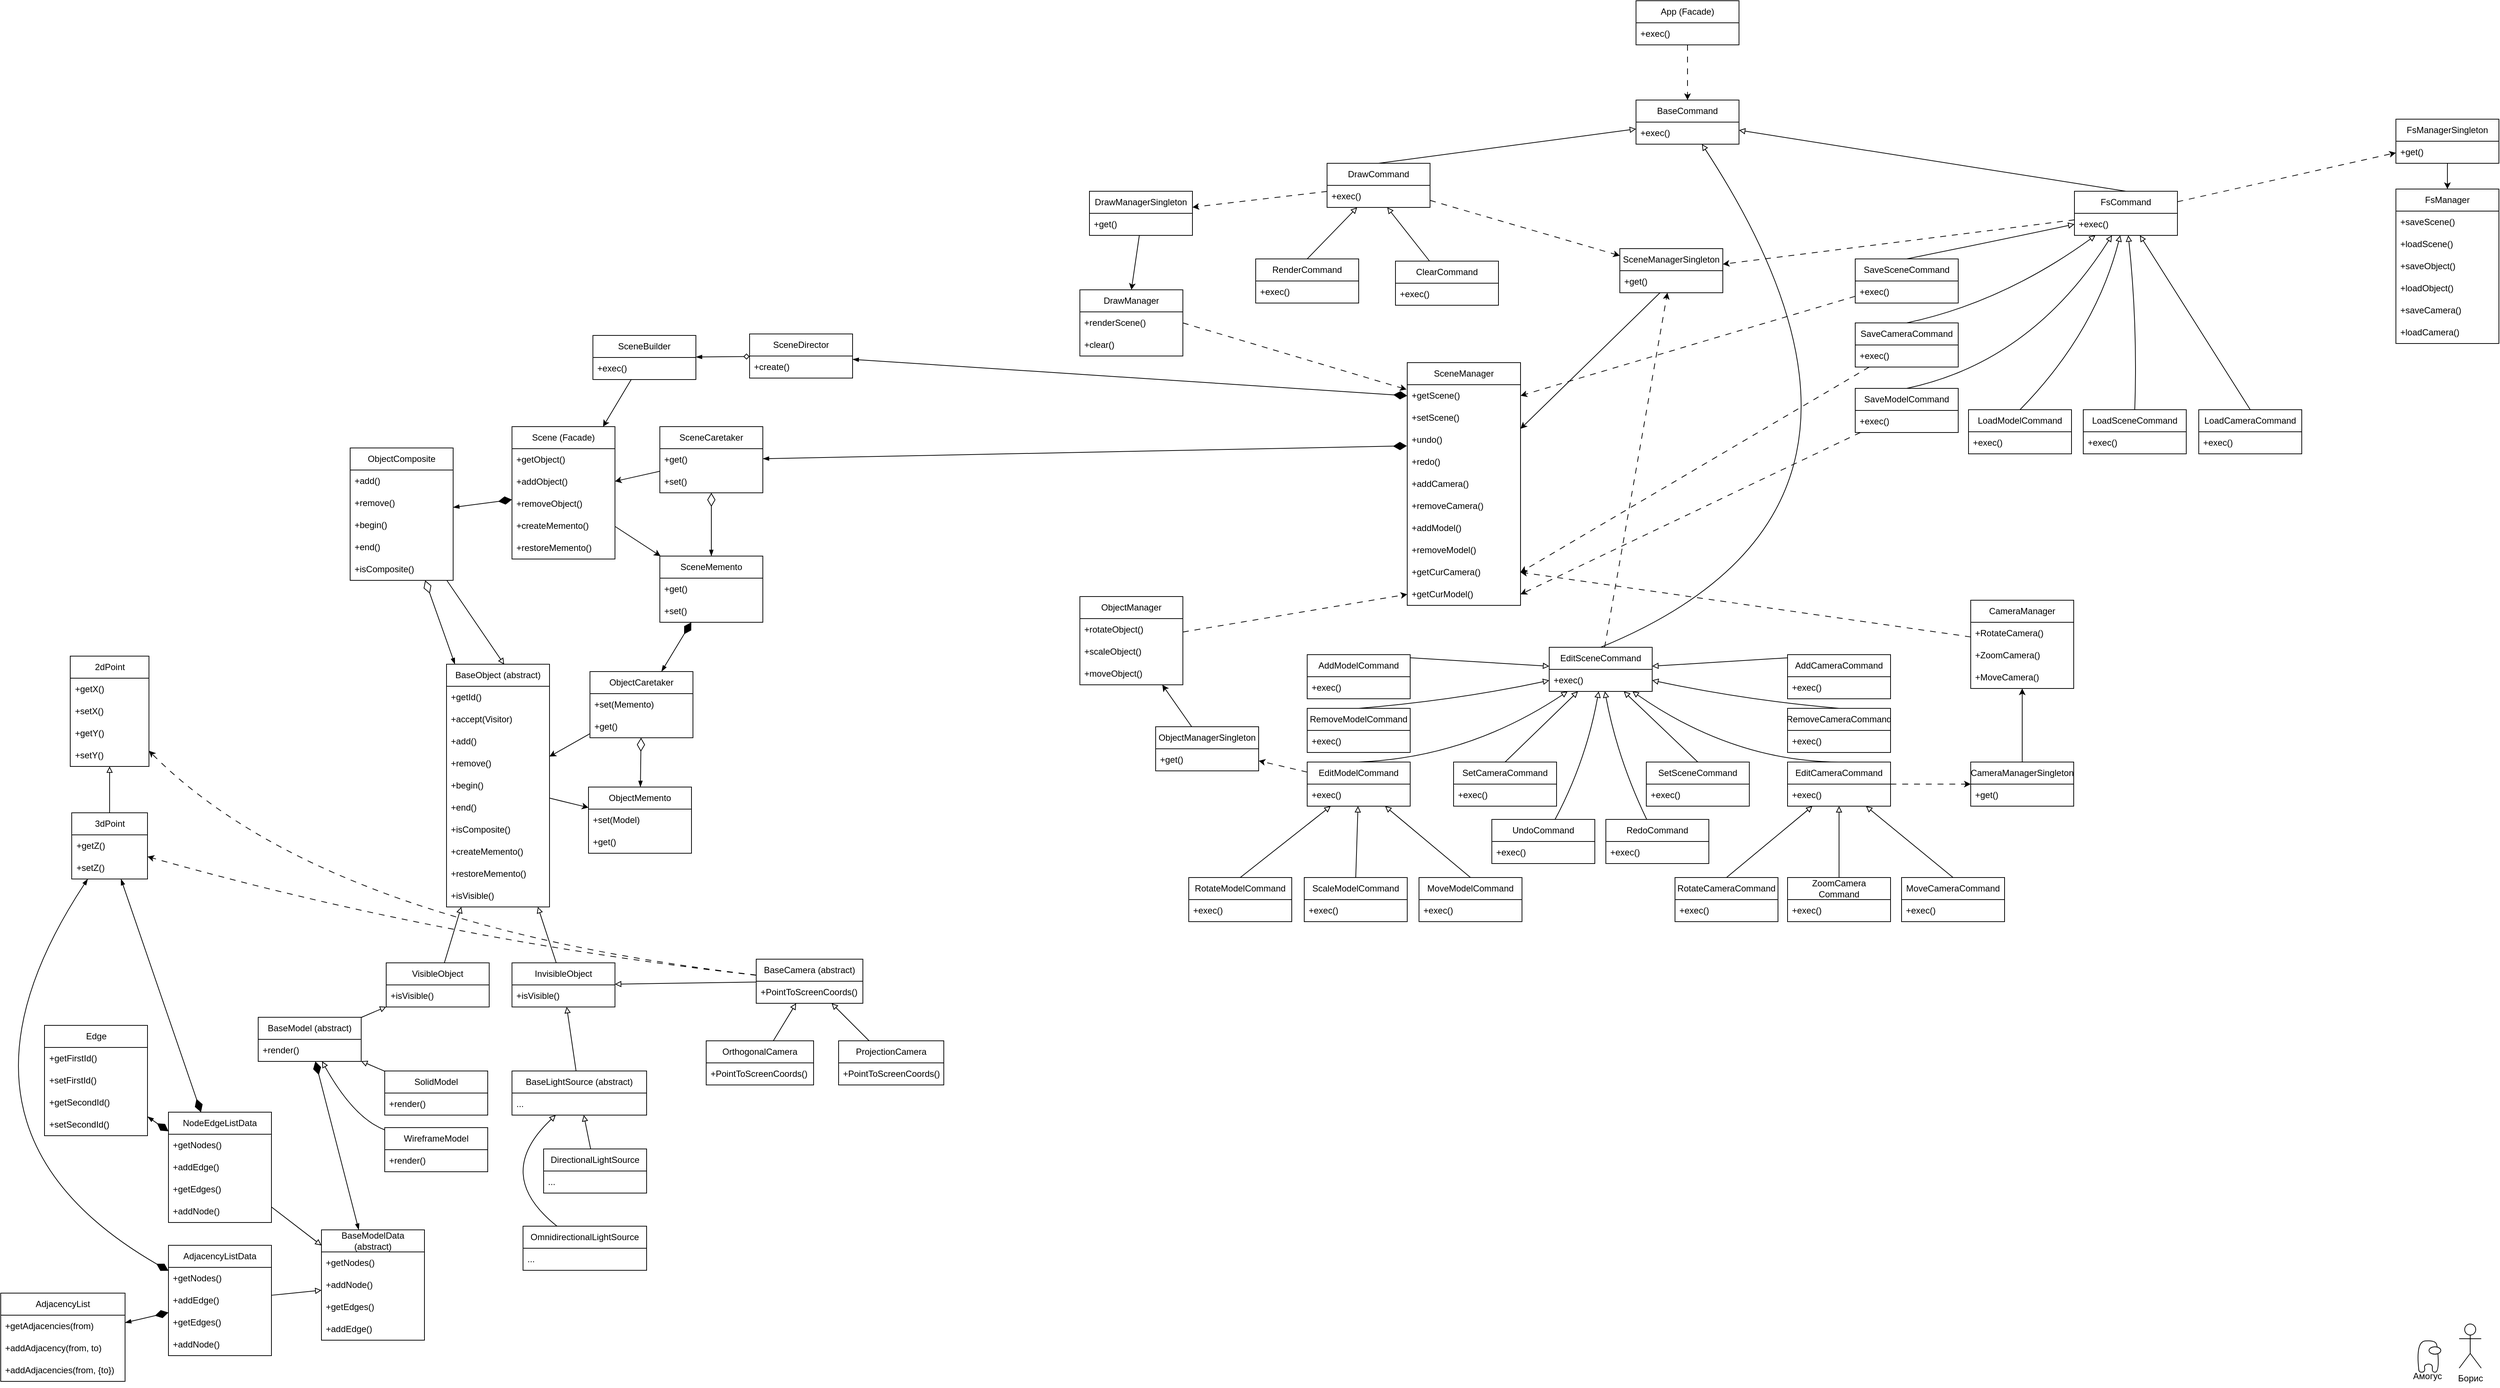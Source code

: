 <mxfile>
    <diagram id="MKe6oG85zJu4MhS4EtL9" name="Page-1">
        <mxGraphModel dx="5153" dy="2823" grid="0" gridSize="10" guides="1" tooltips="1" connect="1" arrows="1" fold="1" page="0" pageScale="1" pageWidth="3000" pageHeight="3000" background="none" math="0" shadow="0">
            <root>
                <mxCell id="0"/>
                <mxCell id="1" parent="0"/>
                <mxCell id="29" value="App (Facade)" style="swimlane;fontStyle=0;childLayout=stackLayout;horizontal=1;startSize=30;horizontalStack=0;resizeParent=1;resizeParentMax=0;resizeLast=0;collapsible=1;marginBottom=0;whiteSpace=wrap;html=1;" vertex="1" parent="1">
                    <mxGeometry x="714" y="-797" width="140" height="60" as="geometry"/>
                </mxCell>
                <mxCell id="30" value="+exec()" style="text;strokeColor=none;fillColor=none;align=left;verticalAlign=middle;spacingLeft=4;spacingRight=4;overflow=hidden;points=[[0,0.5],[1,0.5]];portConstraint=eastwest;rotatable=0;whiteSpace=wrap;html=1;" vertex="1" parent="29">
                    <mxGeometry y="30" width="140" height="30" as="geometry"/>
                </mxCell>
                <mxCell id="73" value="BaseCommand" style="swimlane;fontStyle=0;childLayout=stackLayout;horizontal=1;startSize=30;horizontalStack=0;resizeParent=1;resizeParentMax=0;resizeLast=0;collapsible=1;marginBottom=0;whiteSpace=wrap;html=1;" vertex="1" parent="1">
                    <mxGeometry x="714" y="-662" width="140" height="60" as="geometry"/>
                </mxCell>
                <mxCell id="74" value="+exec()" style="text;strokeColor=none;fillColor=none;align=left;verticalAlign=middle;spacingLeft=4;spacingRight=4;overflow=hidden;points=[[0,0.5],[1,0.5]];portConstraint=eastwest;rotatable=0;whiteSpace=wrap;html=1;" vertex="1" parent="73">
                    <mxGeometry y="30" width="140" height="30" as="geometry"/>
                </mxCell>
                <mxCell id="78" value="" style="endArrow=classic;html=1;dashed=1;dashPattern=8 8;entryX=0.5;entryY=0;entryDx=0;entryDy=0;curved=1;" edge="1" parent="1" source="30" target="73">
                    <mxGeometry width="50" height="50" relative="1" as="geometry">
                        <mxPoint x="723" y="-513" as="sourcePoint"/>
                        <mxPoint x="773" y="-563" as="targetPoint"/>
                    </mxGeometry>
                </mxCell>
                <mxCell id="80" value="DrawCommand" style="swimlane;fontStyle=0;childLayout=stackLayout;horizontal=1;startSize=30;horizontalStack=0;resizeParent=1;resizeParentMax=0;resizeLast=0;collapsible=1;marginBottom=0;whiteSpace=wrap;html=1;" vertex="1" parent="1">
                    <mxGeometry x="294" y="-576" width="140" height="60" as="geometry"/>
                </mxCell>
                <mxCell id="81" value="+exec()" style="text;strokeColor=none;fillColor=none;align=left;verticalAlign=middle;spacingLeft=4;spacingRight=4;overflow=hidden;points=[[0,0.5],[1,0.5]];portConstraint=eastwest;rotatable=0;whiteSpace=wrap;html=1;" vertex="1" parent="80">
                    <mxGeometry y="30" width="140" height="30" as="geometry"/>
                </mxCell>
                <mxCell id="84" value="EditSceneCommand" style="swimlane;fontStyle=0;childLayout=stackLayout;horizontal=1;startSize=30;horizontalStack=0;resizeParent=1;resizeParentMax=0;resizeLast=0;collapsible=1;marginBottom=0;whiteSpace=wrap;html=1;" vertex="1" parent="1">
                    <mxGeometry x="596" y="82" width="140" height="60" as="geometry"/>
                </mxCell>
                <mxCell id="85" value="+exec()" style="text;strokeColor=none;fillColor=none;align=left;verticalAlign=middle;spacingLeft=4;spacingRight=4;overflow=hidden;points=[[0,0.5],[1,0.5]];portConstraint=eastwest;rotatable=0;whiteSpace=wrap;html=1;" vertex="1" parent="84">
                    <mxGeometry y="30" width="140" height="30" as="geometry"/>
                </mxCell>
                <mxCell id="86" value="FsCommand" style="swimlane;fontStyle=0;childLayout=stackLayout;horizontal=1;startSize=30;horizontalStack=0;resizeParent=1;resizeParentMax=0;resizeLast=0;collapsible=1;marginBottom=0;whiteSpace=wrap;html=1;" vertex="1" parent="1">
                    <mxGeometry x="1310" y="-538" width="140" height="60" as="geometry"/>
                </mxCell>
                <mxCell id="87" value="+exec()" style="text;strokeColor=none;fillColor=none;align=left;verticalAlign=middle;spacingLeft=4;spacingRight=4;overflow=hidden;points=[[0,0.5],[1,0.5]];portConstraint=eastwest;rotatable=0;whiteSpace=wrap;html=1;" vertex="1" parent="86">
                    <mxGeometry y="30" width="140" height="30" as="geometry"/>
                </mxCell>
                <mxCell id="88" value="" style="endArrow=block;html=1;endFill=0;exitX=0.5;exitY=0;exitDx=0;exitDy=0;curved=1;" edge="1" parent="1" source="84" target="73">
                    <mxGeometry width="50" height="50" relative="1" as="geometry">
                        <mxPoint x="837" y="-539" as="sourcePoint"/>
                        <mxPoint x="887" y="-589" as="targetPoint"/>
                        <Array as="points">
                            <mxPoint x="1127" y="-107"/>
                        </Array>
                    </mxGeometry>
                </mxCell>
                <mxCell id="89" value="" style="endArrow=block;html=1;endFill=0;exitX=0.5;exitY=0;exitDx=0;exitDy=0;curved=1;" edge="1" parent="1" source="80" target="73">
                    <mxGeometry width="50" height="50" relative="1" as="geometry">
                        <mxPoint x="548" y="-539" as="sourcePoint"/>
                        <mxPoint x="598" y="-589" as="targetPoint"/>
                    </mxGeometry>
                </mxCell>
                <mxCell id="90" value="" style="endArrow=block;html=1;endFill=0;exitX=0.5;exitY=0;exitDx=0;exitDy=0;curved=1;" edge="1" parent="1" source="86" target="73">
                    <mxGeometry width="50" height="50" relative="1" as="geometry">
                        <mxPoint x="964" y="-552" as="sourcePoint"/>
                        <mxPoint x="1014" y="-602" as="targetPoint"/>
                    </mxGeometry>
                </mxCell>
                <mxCell id="91" value="RenderCommand" style="swimlane;fontStyle=0;childLayout=stackLayout;horizontal=1;startSize=30;horizontalStack=0;resizeParent=1;resizeParentMax=0;resizeLast=0;collapsible=1;marginBottom=0;whiteSpace=wrap;html=1;" vertex="1" parent="1">
                    <mxGeometry x="197" y="-446" width="140" height="60" as="geometry"/>
                </mxCell>
                <mxCell id="92" value="+exec()" style="text;strokeColor=none;fillColor=none;align=left;verticalAlign=middle;spacingLeft=4;spacingRight=4;overflow=hidden;points=[[0,0.5],[1,0.5]];portConstraint=eastwest;rotatable=0;whiteSpace=wrap;html=1;" vertex="1" parent="91">
                    <mxGeometry y="30" width="140" height="30" as="geometry"/>
                </mxCell>
                <mxCell id="97" value="" style="endArrow=block;html=1;endFill=0;exitX=0.5;exitY=0;exitDx=0;exitDy=0;curved=1;" edge="1" parent="1" source="91" target="80">
                    <mxGeometry width="50" height="50" relative="1" as="geometry">
                        <mxPoint x="140" y="-330" as="sourcePoint"/>
                        <mxPoint x="190" y="-380" as="targetPoint"/>
                    </mxGeometry>
                </mxCell>
                <mxCell id="98" value="EditModelCommand" style="swimlane;fontStyle=0;childLayout=stackLayout;horizontal=1;startSize=30;horizontalStack=0;resizeParent=1;resizeParentMax=0;resizeLast=0;collapsible=1;marginBottom=0;whiteSpace=wrap;html=1;" vertex="1" parent="1">
                    <mxGeometry x="267" y="238" width="140" height="60" as="geometry"/>
                </mxCell>
                <mxCell id="99" value="+exec()" style="text;strokeColor=none;fillColor=none;align=left;verticalAlign=middle;spacingLeft=4;spacingRight=4;overflow=hidden;points=[[0,0.5],[1,0.5]];portConstraint=eastwest;rotatable=0;whiteSpace=wrap;html=1;" vertex="1" parent="98">
                    <mxGeometry y="30" width="140" height="30" as="geometry"/>
                </mxCell>
                <mxCell id="107" value="" style="endArrow=block;html=1;endFill=0;exitX=0.5;exitY=0;exitDx=0;exitDy=0;curved=1;" edge="1" parent="1" source="98" target="84">
                    <mxGeometry width="50" height="50" relative="1" as="geometry">
                        <mxPoint x="599" y="236" as="sourcePoint"/>
                        <mxPoint x="649" y="186" as="targetPoint"/>
                        <Array as="points">
                            <mxPoint x="486" y="232"/>
                        </Array>
                    </mxGeometry>
                </mxCell>
                <mxCell id="110" value="SaveSceneCommand" style="swimlane;fontStyle=0;childLayout=stackLayout;horizontal=1;startSize=30;horizontalStack=0;resizeParent=1;resizeParentMax=0;resizeLast=0;collapsible=1;marginBottom=0;whiteSpace=wrap;html=1;" vertex="1" parent="1">
                    <mxGeometry x="1012" y="-446" width="140" height="60" as="geometry"/>
                </mxCell>
                <mxCell id="111" value="+exec()" style="text;strokeColor=none;fillColor=none;align=left;verticalAlign=middle;spacingLeft=4;spacingRight=4;overflow=hidden;points=[[0,0.5],[1,0.5]];portConstraint=eastwest;rotatable=0;whiteSpace=wrap;html=1;" vertex="1" parent="110">
                    <mxGeometry y="30" width="140" height="30" as="geometry"/>
                </mxCell>
                <mxCell id="112" value="LoadSceneCommand" style="swimlane;fontStyle=0;childLayout=stackLayout;horizontal=1;startSize=30;horizontalStack=0;resizeParent=1;resizeParentMax=0;resizeLast=0;collapsible=1;marginBottom=0;whiteSpace=wrap;html=1;" vertex="1" parent="1">
                    <mxGeometry x="1322" y="-241" width="140" height="60" as="geometry"/>
                </mxCell>
                <mxCell id="113" value="+exec()" style="text;strokeColor=none;fillColor=none;align=left;verticalAlign=middle;spacingLeft=4;spacingRight=4;overflow=hidden;points=[[0,0.5],[1,0.5]];portConstraint=eastwest;rotatable=0;whiteSpace=wrap;html=1;" vertex="1" parent="112">
                    <mxGeometry y="30" width="140" height="30" as="geometry"/>
                </mxCell>
                <mxCell id="114" value="SaveModelCommand" style="swimlane;fontStyle=0;childLayout=stackLayout;horizontal=1;startSize=30;horizontalStack=0;resizeParent=1;resizeParentMax=0;resizeLast=0;collapsible=1;marginBottom=0;whiteSpace=wrap;html=1;" vertex="1" parent="1">
                    <mxGeometry x="1012" y="-270" width="140" height="60" as="geometry"/>
                </mxCell>
                <mxCell id="115" value="+exec()" style="text;strokeColor=none;fillColor=none;align=left;verticalAlign=middle;spacingLeft=4;spacingRight=4;overflow=hidden;points=[[0,0.5],[1,0.5]];portConstraint=eastwest;rotatable=0;whiteSpace=wrap;html=1;" vertex="1" parent="114">
                    <mxGeometry y="30" width="140" height="30" as="geometry"/>
                </mxCell>
                <mxCell id="116" value="LoadModelCommand" style="swimlane;fontStyle=0;childLayout=stackLayout;horizontal=1;startSize=30;horizontalStack=0;resizeParent=1;resizeParentMax=0;resizeLast=0;collapsible=1;marginBottom=0;whiteSpace=wrap;html=1;" vertex="1" parent="1">
                    <mxGeometry x="1166" y="-241" width="140" height="60" as="geometry"/>
                </mxCell>
                <mxCell id="117" value="+exec()" style="text;strokeColor=none;fillColor=none;align=left;verticalAlign=middle;spacingLeft=4;spacingRight=4;overflow=hidden;points=[[0,0.5],[1,0.5]];portConstraint=eastwest;rotatable=0;whiteSpace=wrap;html=1;" vertex="1" parent="116">
                    <mxGeometry y="30" width="140" height="30" as="geometry"/>
                </mxCell>
                <mxCell id="118" value="SaveCameraCommand" style="swimlane;fontStyle=0;childLayout=stackLayout;horizontal=1;startSize=30;horizontalStack=0;resizeParent=1;resizeParentMax=0;resizeLast=0;collapsible=1;marginBottom=0;whiteSpace=wrap;html=1;" vertex="1" parent="1">
                    <mxGeometry x="1012" y="-359" width="140" height="60" as="geometry"/>
                </mxCell>
                <mxCell id="119" value="+exec()" style="text;strokeColor=none;fillColor=none;align=left;verticalAlign=middle;spacingLeft=4;spacingRight=4;overflow=hidden;points=[[0,0.5],[1,0.5]];portConstraint=eastwest;rotatable=0;whiteSpace=wrap;html=1;" vertex="1" parent="118">
                    <mxGeometry y="30" width="140" height="30" as="geometry"/>
                </mxCell>
                <mxCell id="120" value="LoadCameraCommand" style="swimlane;fontStyle=0;childLayout=stackLayout;horizontal=1;startSize=30;horizontalStack=0;resizeParent=1;resizeParentMax=0;resizeLast=0;collapsible=1;marginBottom=0;whiteSpace=wrap;html=1;" vertex="1" parent="1">
                    <mxGeometry x="1479" y="-241" width="140" height="60" as="geometry"/>
                </mxCell>
                <mxCell id="121" value="+exec()" style="text;strokeColor=none;fillColor=none;align=left;verticalAlign=middle;spacingLeft=4;spacingRight=4;overflow=hidden;points=[[0,0.5],[1,0.5]];portConstraint=eastwest;rotatable=0;whiteSpace=wrap;html=1;" vertex="1" parent="120">
                    <mxGeometry y="30" width="140" height="30" as="geometry"/>
                </mxCell>
                <mxCell id="122" value="" style="endArrow=block;html=1;endFill=0;exitX=0.5;exitY=0;exitDx=0;exitDy=0;curved=1;" edge="1" parent="1" source="110" target="86">
                    <mxGeometry width="50" height="50" relative="1" as="geometry">
                        <mxPoint x="1317" y="-347" as="sourcePoint"/>
                        <mxPoint x="1367" y="-397" as="targetPoint"/>
                        <Array as="points">
                            <mxPoint x="1196" y="-469"/>
                        </Array>
                    </mxGeometry>
                </mxCell>
                <mxCell id="123" value="" style="endArrow=block;html=1;endFill=0;exitX=0.5;exitY=0;exitDx=0;exitDy=0;curved=1;" edge="1" parent="1" source="118" target="86">
                    <mxGeometry width="50" height="50" relative="1" as="geometry">
                        <mxPoint x="1317" y="-347" as="sourcePoint"/>
                        <mxPoint x="1367" y="-397" as="targetPoint"/>
                        <Array as="points">
                            <mxPoint x="1213" y="-387"/>
                        </Array>
                    </mxGeometry>
                </mxCell>
                <mxCell id="124" value="" style="endArrow=block;html=1;endFill=0;exitX=0.5;exitY=0;exitDx=0;exitDy=0;curved=1;" edge="1" parent="1" source="120" target="86">
                    <mxGeometry width="50" height="50" relative="1" as="geometry">
                        <mxPoint x="1317" y="-347" as="sourcePoint"/>
                        <mxPoint x="1367" y="-397" as="targetPoint"/>
                    </mxGeometry>
                </mxCell>
                <mxCell id="125" value="" style="endArrow=block;html=1;endFill=0;exitX=0.5;exitY=0;exitDx=0;exitDy=0;curved=1;" edge="1" parent="1" source="114" target="86">
                    <mxGeometry width="50" height="50" relative="1" as="geometry">
                        <mxPoint x="1317" y="-347" as="sourcePoint"/>
                        <mxPoint x="1367" y="-397" as="targetPoint"/>
                        <Array as="points">
                            <mxPoint x="1252" y="-306"/>
                        </Array>
                    </mxGeometry>
                </mxCell>
                <mxCell id="126" value="" style="endArrow=block;html=1;endFill=0;exitX=0.5;exitY=0;exitDx=0;exitDy=0;curved=1;" edge="1" parent="1" source="116" target="86">
                    <mxGeometry width="50" height="50" relative="1" as="geometry">
                        <mxPoint x="1317" y="-347" as="sourcePoint"/>
                        <mxPoint x="1367" y="-397" as="targetPoint"/>
                        <Array as="points">
                            <mxPoint x="1338" y="-345"/>
                        </Array>
                    </mxGeometry>
                </mxCell>
                <mxCell id="127" value="" style="endArrow=block;html=1;endFill=0;exitX=0.5;exitY=0;exitDx=0;exitDy=0;curved=1;" edge="1" parent="1" source="112" target="86">
                    <mxGeometry width="50" height="50" relative="1" as="geometry">
                        <mxPoint x="1252" y="-372" as="sourcePoint"/>
                        <mxPoint x="1302" y="-422" as="targetPoint"/>
                        <Array as="points">
                            <mxPoint x="1396" y="-356"/>
                        </Array>
                    </mxGeometry>
                </mxCell>
                <mxCell id="132" value="" style="edgeStyle=none;curved=1;html=1;startArrow=none;startFill=0;endArrow=block;endFill=0;" edge="1" parent="1" source="130" target="81">
                    <mxGeometry relative="1" as="geometry"/>
                </mxCell>
                <mxCell id="130" value="ClearCommand" style="swimlane;fontStyle=0;childLayout=stackLayout;horizontal=1;startSize=30;horizontalStack=0;resizeParent=1;resizeParentMax=0;resizeLast=0;collapsible=1;marginBottom=0;whiteSpace=wrap;html=1;" vertex="1" parent="1">
                    <mxGeometry x="387" y="-443" width="140" height="60" as="geometry"/>
                </mxCell>
                <mxCell id="131" value="+exec()" style="text;strokeColor=none;fillColor=none;align=left;verticalAlign=middle;spacingLeft=4;spacingRight=4;overflow=hidden;points=[[0,0.5],[1,0.5]];portConstraint=eastwest;rotatable=0;whiteSpace=wrap;html=1;" vertex="1" parent="130">
                    <mxGeometry y="30" width="140" height="30" as="geometry"/>
                </mxCell>
                <mxCell id="139" style="edgeStyle=none;curved=1;html=1;exitX=0.5;exitY=0;exitDx=0;exitDy=0;startArrow=none;startFill=0;endArrow=block;endFill=0;" edge="1" parent="1" source="137" target="84">
                    <mxGeometry relative="1" as="geometry"/>
                </mxCell>
                <mxCell id="137" value="AddModelCommand" style="swimlane;fontStyle=0;childLayout=stackLayout;horizontal=1;startSize=30;horizontalStack=0;resizeParent=1;resizeParentMax=0;resizeLast=0;collapsible=1;marginBottom=0;whiteSpace=wrap;html=1;" vertex="1" parent="1">
                    <mxGeometry x="267" y="92" width="140" height="60" as="geometry"/>
                </mxCell>
                <mxCell id="138" value="+exec()" style="text;strokeColor=none;fillColor=none;align=left;verticalAlign=middle;spacingLeft=4;spacingRight=4;overflow=hidden;points=[[0,0.5],[1,0.5]];portConstraint=eastwest;rotatable=0;whiteSpace=wrap;html=1;" vertex="1" parent="137">
                    <mxGeometry y="30" width="140" height="30" as="geometry"/>
                </mxCell>
                <mxCell id="142" style="edgeStyle=none;curved=1;html=1;exitX=0.5;exitY=0;exitDx=0;exitDy=0;startArrow=none;startFill=0;endArrow=block;endFill=0;" edge="1" parent="1" source="140" target="84">
                    <mxGeometry relative="1" as="geometry">
                        <Array as="points">
                            <mxPoint x="470" y="154"/>
                        </Array>
                    </mxGeometry>
                </mxCell>
                <mxCell id="140" value="RemoveModelCommand" style="swimlane;fontStyle=0;childLayout=stackLayout;horizontal=1;startSize=30;horizontalStack=0;resizeParent=1;resizeParentMax=0;resizeLast=0;collapsible=1;marginBottom=0;whiteSpace=wrap;html=1;" vertex="1" parent="1">
                    <mxGeometry x="267" y="165" width="140" height="60" as="geometry"/>
                </mxCell>
                <mxCell id="141" value="+exec()" style="text;strokeColor=none;fillColor=none;align=left;verticalAlign=middle;spacingLeft=4;spacingRight=4;overflow=hidden;points=[[0,0.5],[1,0.5]];portConstraint=eastwest;rotatable=0;whiteSpace=wrap;html=1;" vertex="1" parent="140">
                    <mxGeometry y="30" width="140" height="30" as="geometry"/>
                </mxCell>
                <mxCell id="145" style="edgeStyle=none;curved=1;html=1;exitX=0.5;exitY=0;exitDx=0;exitDy=0;startArrow=none;startFill=0;endArrow=block;endFill=0;" edge="1" parent="1" source="143" target="98">
                    <mxGeometry relative="1" as="geometry"/>
                </mxCell>
                <mxCell id="143" value="RotateModelCommand" style="swimlane;fontStyle=0;childLayout=stackLayout;horizontal=1;startSize=30;horizontalStack=0;resizeParent=1;resizeParentMax=0;resizeLast=0;collapsible=1;marginBottom=0;whiteSpace=wrap;html=1;" vertex="1" parent="1">
                    <mxGeometry x="106" y="395" width="140" height="60" as="geometry"/>
                </mxCell>
                <mxCell id="144" value="+exec()" style="text;strokeColor=none;fillColor=none;align=left;verticalAlign=middle;spacingLeft=4;spacingRight=4;overflow=hidden;points=[[0,0.5],[1,0.5]];portConstraint=eastwest;rotatable=0;whiteSpace=wrap;html=1;" vertex="1" parent="143">
                    <mxGeometry y="30" width="140" height="30" as="geometry"/>
                </mxCell>
                <mxCell id="148" style="edgeStyle=none;curved=1;html=1;exitX=0.5;exitY=0;exitDx=0;exitDy=0;startArrow=none;startFill=0;endArrow=block;endFill=0;" edge="1" parent="1" source="146" target="98">
                    <mxGeometry relative="1" as="geometry"/>
                </mxCell>
                <mxCell id="146" value="ScaleModelCommand" style="swimlane;fontStyle=0;childLayout=stackLayout;horizontal=1;startSize=30;horizontalStack=0;resizeParent=1;resizeParentMax=0;resizeLast=0;collapsible=1;marginBottom=0;whiteSpace=wrap;html=1;" vertex="1" parent="1">
                    <mxGeometry x="263" y="395" width="140" height="60" as="geometry"/>
                </mxCell>
                <mxCell id="147" value="+exec()" style="text;strokeColor=none;fillColor=none;align=left;verticalAlign=middle;spacingLeft=4;spacingRight=4;overflow=hidden;points=[[0,0.5],[1,0.5]];portConstraint=eastwest;rotatable=0;whiteSpace=wrap;html=1;" vertex="1" parent="146">
                    <mxGeometry y="30" width="140" height="30" as="geometry"/>
                </mxCell>
                <mxCell id="151" style="edgeStyle=none;curved=1;html=1;exitX=0.5;exitY=0;exitDx=0;exitDy=0;startArrow=none;startFill=0;endArrow=block;endFill=0;" edge="1" parent="1" source="149" target="98">
                    <mxGeometry relative="1" as="geometry"/>
                </mxCell>
                <mxCell id="149" value="MoveModelCommand" style="swimlane;fontStyle=0;childLayout=stackLayout;horizontal=1;startSize=30;horizontalStack=0;resizeParent=1;resizeParentMax=0;resizeLast=0;collapsible=1;marginBottom=0;whiteSpace=wrap;html=1;" vertex="1" parent="1">
                    <mxGeometry x="419" y="395" width="140" height="60" as="geometry"/>
                </mxCell>
                <mxCell id="150" value="+exec()" style="text;strokeColor=none;fillColor=none;align=left;verticalAlign=middle;spacingLeft=4;spacingRight=4;overflow=hidden;points=[[0,0.5],[1,0.5]];portConstraint=eastwest;rotatable=0;whiteSpace=wrap;html=1;" vertex="1" parent="149">
                    <mxGeometry y="30" width="140" height="30" as="geometry"/>
                </mxCell>
                <mxCell id="152" value="EditCameraCommand" style="swimlane;fontStyle=0;childLayout=stackLayout;horizontal=1;startSize=30;horizontalStack=0;resizeParent=1;resizeParentMax=0;resizeLast=0;collapsible=1;marginBottom=0;whiteSpace=wrap;html=1;" vertex="1" parent="1">
                    <mxGeometry x="920" y="238" width="140" height="60" as="geometry"/>
                </mxCell>
                <mxCell id="153" value="+exec()" style="text;strokeColor=none;fillColor=none;align=left;verticalAlign=middle;spacingLeft=4;spacingRight=4;overflow=hidden;points=[[0,0.5],[1,0.5]];portConstraint=eastwest;rotatable=0;whiteSpace=wrap;html=1;" vertex="1" parent="152">
                    <mxGeometry y="30" width="140" height="30" as="geometry"/>
                </mxCell>
                <mxCell id="154" value="" style="endArrow=block;html=1;endFill=0;exitX=0.5;exitY=0;exitDx=0;exitDy=0;curved=1;" edge="1" parent="1" source="152" target="84">
                    <mxGeometry width="50" height="50" relative="1" as="geometry">
                        <mxPoint x="1252" y="241" as="sourcePoint"/>
                        <mxPoint x="1274" y="147" as="targetPoint"/>
                        <Array as="points">
                            <mxPoint x="846" y="237"/>
                        </Array>
                    </mxGeometry>
                </mxCell>
                <mxCell id="155" style="edgeStyle=none;curved=1;html=1;exitX=0.5;exitY=0;exitDx=0;exitDy=0;startArrow=none;startFill=0;endArrow=block;endFill=0;" edge="1" parent="1" source="156" target="84">
                    <mxGeometry relative="1" as="geometry">
                        <mxPoint x="1249" y="112.745" as="targetPoint"/>
                    </mxGeometry>
                </mxCell>
                <mxCell id="156" value="AddCameraCommand" style="swimlane;fontStyle=0;childLayout=stackLayout;horizontal=1;startSize=30;horizontalStack=0;resizeParent=1;resizeParentMax=0;resizeLast=0;collapsible=1;marginBottom=0;whiteSpace=wrap;html=1;" vertex="1" parent="1">
                    <mxGeometry x="920" y="92" width="140" height="60" as="geometry"/>
                </mxCell>
                <mxCell id="157" value="+exec()" style="text;strokeColor=none;fillColor=none;align=left;verticalAlign=middle;spacingLeft=4;spacingRight=4;overflow=hidden;points=[[0,0.5],[1,0.5]];portConstraint=eastwest;rotatable=0;whiteSpace=wrap;html=1;" vertex="1" parent="156">
                    <mxGeometry y="30" width="140" height="30" as="geometry"/>
                </mxCell>
                <mxCell id="158" style="edgeStyle=none;curved=1;html=1;exitX=0.5;exitY=0;exitDx=0;exitDy=0;startArrow=none;startFill=0;endArrow=block;endFill=0;" edge="1" parent="1" source="159" target="84">
                    <mxGeometry relative="1" as="geometry">
                        <mxPoint x="1249" y="128.277" as="targetPoint"/>
                        <Array as="points">
                            <mxPoint x="863" y="154"/>
                        </Array>
                    </mxGeometry>
                </mxCell>
                <mxCell id="159" value="RemoveCameraCommand" style="swimlane;fontStyle=0;childLayout=stackLayout;horizontal=1;startSize=30;horizontalStack=0;resizeParent=1;resizeParentMax=0;resizeLast=0;collapsible=1;marginBottom=0;whiteSpace=wrap;html=1;" vertex="1" parent="1">
                    <mxGeometry x="920" y="165" width="140" height="60" as="geometry"/>
                </mxCell>
                <mxCell id="160" value="+exec()" style="text;strokeColor=none;fillColor=none;align=left;verticalAlign=middle;spacingLeft=4;spacingRight=4;overflow=hidden;points=[[0,0.5],[1,0.5]];portConstraint=eastwest;rotatable=0;whiteSpace=wrap;html=1;" vertex="1" parent="159">
                    <mxGeometry y="30" width="140" height="30" as="geometry"/>
                </mxCell>
                <mxCell id="161" style="edgeStyle=none;curved=1;html=1;exitX=0.5;exitY=0;exitDx=0;exitDy=0;startArrow=none;startFill=0;endArrow=block;endFill=0;" edge="1" parent="1" source="162" target="152">
                    <mxGeometry relative="1" as="geometry"/>
                </mxCell>
                <mxCell id="162" value="RotateCameraCommand" style="swimlane;fontStyle=0;childLayout=stackLayout;horizontal=1;startSize=30;horizontalStack=0;resizeParent=1;resizeParentMax=0;resizeLast=0;collapsible=1;marginBottom=0;whiteSpace=wrap;html=1;" vertex="1" parent="1">
                    <mxGeometry x="767" y="395" width="140" height="60" as="geometry"/>
                </mxCell>
                <mxCell id="163" value="+exec()" style="text;strokeColor=none;fillColor=none;align=left;verticalAlign=middle;spacingLeft=4;spacingRight=4;overflow=hidden;points=[[0,0.5],[1,0.5]];portConstraint=eastwest;rotatable=0;whiteSpace=wrap;html=1;" vertex="1" parent="162">
                    <mxGeometry y="30" width="140" height="30" as="geometry"/>
                </mxCell>
                <mxCell id="164" style="edgeStyle=none;curved=1;html=1;exitX=0.5;exitY=0;exitDx=0;exitDy=0;startArrow=none;startFill=0;endArrow=block;endFill=0;" edge="1" parent="1" source="165" target="152">
                    <mxGeometry relative="1" as="geometry"/>
                </mxCell>
                <mxCell id="165" value="ZoomCamera&lt;br&gt;Command" style="swimlane;fontStyle=0;childLayout=stackLayout;horizontal=1;startSize=30;horizontalStack=0;resizeParent=1;resizeParentMax=0;resizeLast=0;collapsible=1;marginBottom=0;whiteSpace=wrap;html=1;" vertex="1" parent="1">
                    <mxGeometry x="920" y="395" width="140" height="60" as="geometry"/>
                </mxCell>
                <mxCell id="166" value="+exec()" style="text;strokeColor=none;fillColor=none;align=left;verticalAlign=middle;spacingLeft=4;spacingRight=4;overflow=hidden;points=[[0,0.5],[1,0.5]];portConstraint=eastwest;rotatable=0;whiteSpace=wrap;html=1;" vertex="1" parent="165">
                    <mxGeometry y="30" width="140" height="30" as="geometry"/>
                </mxCell>
                <mxCell id="167" style="edgeStyle=none;curved=1;html=1;exitX=0.5;exitY=0;exitDx=0;exitDy=0;startArrow=none;startFill=0;endArrow=block;endFill=0;" edge="1" parent="1" source="168" target="152">
                    <mxGeometry relative="1" as="geometry"/>
                </mxCell>
                <mxCell id="168" value="MoveCameraCommand" style="swimlane;fontStyle=0;childLayout=stackLayout;horizontal=1;startSize=30;horizontalStack=0;resizeParent=1;resizeParentMax=0;resizeLast=0;collapsible=1;marginBottom=0;whiteSpace=wrap;html=1;" vertex="1" parent="1">
                    <mxGeometry x="1075" y="395" width="140" height="60" as="geometry"/>
                </mxCell>
                <mxCell id="169" value="+exec()" style="text;strokeColor=none;fillColor=none;align=left;verticalAlign=middle;spacingLeft=4;spacingRight=4;overflow=hidden;points=[[0,0.5],[1,0.5]];portConstraint=eastwest;rotatable=0;whiteSpace=wrap;html=1;" vertex="1" parent="168">
                    <mxGeometry y="30" width="140" height="30" as="geometry"/>
                </mxCell>
                <mxCell id="172" style="edgeStyle=none;curved=1;html=1;exitX=0.5;exitY=0;exitDx=0;exitDy=0;startArrow=none;startFill=0;endArrow=block;endFill=0;" edge="1" parent="1" source="170" target="84">
                    <mxGeometry relative="1" as="geometry">
                        <Array as="points"/>
                    </mxGeometry>
                </mxCell>
                <mxCell id="170" value="SetCameraCommand" style="swimlane;fontStyle=0;childLayout=stackLayout;horizontal=1;startSize=30;horizontalStack=0;resizeParent=1;resizeParentMax=0;resizeLast=0;collapsible=1;marginBottom=0;whiteSpace=wrap;html=1;" vertex="1" parent="1">
                    <mxGeometry x="466" y="238" width="140" height="60" as="geometry"/>
                </mxCell>
                <mxCell id="171" value="+exec()" style="text;strokeColor=none;fillColor=none;align=left;verticalAlign=middle;spacingLeft=4;spacingRight=4;overflow=hidden;points=[[0,0.5],[1,0.5]];portConstraint=eastwest;rotatable=0;whiteSpace=wrap;html=1;" vertex="1" parent="170">
                    <mxGeometry y="30" width="140" height="30" as="geometry"/>
                </mxCell>
                <mxCell id="173" value="DrawManagerSingleton" style="swimlane;fontStyle=0;childLayout=stackLayout;horizontal=1;startSize=30;horizontalStack=0;resizeParent=1;resizeParentMax=0;resizeLast=0;collapsible=1;marginBottom=0;whiteSpace=wrap;html=1;" vertex="1" parent="1">
                    <mxGeometry x="-29" y="-538" width="140" height="60" as="geometry"/>
                </mxCell>
                <mxCell id="174" value="+get()" style="text;strokeColor=none;fillColor=none;align=left;verticalAlign=middle;spacingLeft=4;spacingRight=4;overflow=hidden;points=[[0,0.5],[1,0.5]];portConstraint=eastwest;rotatable=0;whiteSpace=wrap;html=1;" vertex="1" parent="173">
                    <mxGeometry y="30" width="140" height="30" as="geometry"/>
                </mxCell>
                <mxCell id="177" value="DrawManager" style="swimlane;fontStyle=0;childLayout=stackLayout;horizontal=1;startSize=30;horizontalStack=0;resizeParent=1;resizeParentMax=0;resizeLast=0;collapsible=1;marginBottom=0;whiteSpace=wrap;html=1;" vertex="1" parent="1">
                    <mxGeometry x="-42" y="-404" width="140" height="90" as="geometry"/>
                </mxCell>
                <mxCell id="178" value="+renderScene()" style="text;strokeColor=none;fillColor=none;align=left;verticalAlign=middle;spacingLeft=4;spacingRight=4;overflow=hidden;points=[[0,0.5],[1,0.5]];portConstraint=eastwest;rotatable=0;whiteSpace=wrap;html=1;" vertex="1" parent="177">
                    <mxGeometry y="30" width="140" height="30" as="geometry"/>
                </mxCell>
                <mxCell id="183" value="+clear()" style="text;strokeColor=none;fillColor=none;align=left;verticalAlign=middle;spacingLeft=4;spacingRight=4;overflow=hidden;points=[[0,0.5],[1,0.5]];portConstraint=eastwest;rotatable=0;whiteSpace=wrap;html=1;" vertex="1" parent="177">
                    <mxGeometry y="60" width="140" height="30" as="geometry"/>
                </mxCell>
                <mxCell id="179" value="" style="endArrow=classic;html=1;curved=1;entryX=0.5;entryY=0;entryDx=0;entryDy=0;" edge="1" parent="1" source="174" target="177">
                    <mxGeometry width="50" height="50" relative="1" as="geometry">
                        <mxPoint x="50" y="-450" as="sourcePoint"/>
                        <mxPoint x="260" y="-411" as="targetPoint"/>
                    </mxGeometry>
                </mxCell>
                <mxCell id="182" style="edgeStyle=none;curved=1;html=1;exitX=0.5;exitY=0;exitDx=0;exitDy=0;startArrow=none;startFill=0;endArrow=block;endFill=0;" edge="1" parent="1" source="180" target="84">
                    <mxGeometry relative="1" as="geometry"/>
                </mxCell>
                <mxCell id="180" value="SetSceneCommand" style="swimlane;fontStyle=0;childLayout=stackLayout;horizontal=1;startSize=30;horizontalStack=0;resizeParent=1;resizeParentMax=0;resizeLast=0;collapsible=1;marginBottom=0;whiteSpace=wrap;html=1;" vertex="1" parent="1">
                    <mxGeometry x="728" y="238" width="140" height="60" as="geometry"/>
                </mxCell>
                <mxCell id="181" value="+exec()" style="text;strokeColor=none;fillColor=none;align=left;verticalAlign=middle;spacingLeft=4;spacingRight=4;overflow=hidden;points=[[0,0.5],[1,0.5]];portConstraint=eastwest;rotatable=0;whiteSpace=wrap;html=1;" vertex="1" parent="180">
                    <mxGeometry y="30" width="140" height="30" as="geometry"/>
                </mxCell>
                <mxCell id="184" value="" style="endArrow=classic;html=1;dashed=1;dashPattern=8 8;curved=1;" edge="1" parent="1" source="80" target="173">
                    <mxGeometry width="50" height="50" relative="1" as="geometry">
                        <mxPoint x="259" y="-708" as="sourcePoint"/>
                        <mxPoint x="259" y="-633" as="targetPoint"/>
                    </mxGeometry>
                </mxCell>
                <mxCell id="185" value="FsManagerSingleton" style="swimlane;fontStyle=0;childLayout=stackLayout;horizontal=1;startSize=30;horizontalStack=0;resizeParent=1;resizeParentMax=0;resizeLast=0;collapsible=1;marginBottom=0;whiteSpace=wrap;html=1;" vertex="1" parent="1">
                    <mxGeometry x="1747" y="-636" width="140" height="60" as="geometry"/>
                </mxCell>
                <mxCell id="186" value="+get()" style="text;strokeColor=none;fillColor=none;align=left;verticalAlign=middle;spacingLeft=4;spacingRight=4;overflow=hidden;points=[[0,0.5],[1,0.5]];portConstraint=eastwest;rotatable=0;whiteSpace=wrap;html=1;" vertex="1" parent="185">
                    <mxGeometry y="30" width="140" height="30" as="geometry"/>
                </mxCell>
                <mxCell id="187" value="FsManager" style="swimlane;fontStyle=0;childLayout=stackLayout;horizontal=1;startSize=30;horizontalStack=0;resizeParent=1;resizeParentMax=0;resizeLast=0;collapsible=1;marginBottom=0;whiteSpace=wrap;html=1;" vertex="1" parent="1">
                    <mxGeometry x="1747" y="-541" width="140" height="210" as="geometry"/>
                </mxCell>
                <mxCell id="188" value="+saveScene()" style="text;strokeColor=none;fillColor=none;align=left;verticalAlign=middle;spacingLeft=4;spacingRight=4;overflow=hidden;points=[[0,0.5],[1,0.5]];portConstraint=eastwest;rotatable=0;whiteSpace=wrap;html=1;" vertex="1" parent="187">
                    <mxGeometry y="30" width="140" height="30" as="geometry"/>
                </mxCell>
                <mxCell id="190" value="+loadScene()" style="text;strokeColor=none;fillColor=none;align=left;verticalAlign=middle;spacingLeft=4;spacingRight=4;overflow=hidden;points=[[0,0.5],[1,0.5]];portConstraint=eastwest;rotatable=0;whiteSpace=wrap;html=1;" vertex="1" parent="187">
                    <mxGeometry y="60" width="140" height="30" as="geometry"/>
                </mxCell>
                <mxCell id="191" value="+saveObject()" style="text;strokeColor=none;fillColor=none;align=left;verticalAlign=middle;spacingLeft=4;spacingRight=4;overflow=hidden;points=[[0,0.5],[1,0.5]];portConstraint=eastwest;rotatable=0;whiteSpace=wrap;html=1;" vertex="1" parent="187">
                    <mxGeometry y="90" width="140" height="30" as="geometry"/>
                </mxCell>
                <mxCell id="192" value="+loadObject()" style="text;strokeColor=none;fillColor=none;align=left;verticalAlign=middle;spacingLeft=4;spacingRight=4;overflow=hidden;points=[[0,0.5],[1,0.5]];portConstraint=eastwest;rotatable=0;whiteSpace=wrap;html=1;" vertex="1" parent="187">
                    <mxGeometry y="120" width="140" height="30" as="geometry"/>
                </mxCell>
                <mxCell id="193" value="+saveCamera()" style="text;strokeColor=none;fillColor=none;align=left;verticalAlign=middle;spacingLeft=4;spacingRight=4;overflow=hidden;points=[[0,0.5],[1,0.5]];portConstraint=eastwest;rotatable=0;whiteSpace=wrap;html=1;" vertex="1" parent="187">
                    <mxGeometry y="150" width="140" height="30" as="geometry"/>
                </mxCell>
                <mxCell id="194" value="+loadCamera()" style="text;strokeColor=none;fillColor=none;align=left;verticalAlign=middle;spacingLeft=4;spacingRight=4;overflow=hidden;points=[[0,0.5],[1,0.5]];portConstraint=eastwest;rotatable=0;whiteSpace=wrap;html=1;" vertex="1" parent="187">
                    <mxGeometry y="180" width="140" height="30" as="geometry"/>
                </mxCell>
                <mxCell id="189" value="" style="endArrow=classic;html=1;curved=1;entryX=0.5;entryY=0;entryDx=0;entryDy=0;" edge="1" source="186" target="187" parent="1">
                    <mxGeometry width="50" height="50" relative="1" as="geometry">
                        <mxPoint x="1800" y="-567" as="sourcePoint"/>
                        <mxPoint x="2010" y="-528" as="targetPoint"/>
                    </mxGeometry>
                </mxCell>
                <mxCell id="195" value="" style="endArrow=classic;html=1;dashed=1;dashPattern=8 8;curved=1;" edge="1" parent="1" source="86" target="185">
                    <mxGeometry width="50" height="50" relative="1" as="geometry">
                        <mxPoint x="1609" y="-466" as="sourcePoint"/>
                        <mxPoint x="1609" y="-391" as="targetPoint"/>
                    </mxGeometry>
                </mxCell>
                <mxCell id="198" value="ObjectManagerSingleton" style="swimlane;fontStyle=0;childLayout=stackLayout;horizontal=1;startSize=30;horizontalStack=0;resizeParent=1;resizeParentMax=0;resizeLast=0;collapsible=1;marginBottom=0;whiteSpace=wrap;html=1;" vertex="1" parent="1">
                    <mxGeometry x="61" y="190" width="140" height="60" as="geometry"/>
                </mxCell>
                <mxCell id="199" value="+get()" style="text;strokeColor=none;fillColor=none;align=left;verticalAlign=middle;spacingLeft=4;spacingRight=4;overflow=hidden;points=[[0,0.5],[1,0.5]];portConstraint=eastwest;rotatable=0;whiteSpace=wrap;html=1;" vertex="1" parent="198">
                    <mxGeometry y="30" width="140" height="30" as="geometry"/>
                </mxCell>
                <mxCell id="200" value="ObjectManager" style="swimlane;fontStyle=0;childLayout=stackLayout;horizontal=1;startSize=30;horizontalStack=0;resizeParent=1;resizeParentMax=0;resizeLast=0;collapsible=1;marginBottom=0;whiteSpace=wrap;html=1;" vertex="1" parent="1">
                    <mxGeometry x="-42" y="13" width="140" height="120" as="geometry"/>
                </mxCell>
                <mxCell id="212" value="+rotateObject()" style="text;strokeColor=none;fillColor=none;align=left;verticalAlign=middle;spacingLeft=4;spacingRight=4;overflow=hidden;points=[[0,0.5],[1,0.5]];portConstraint=eastwest;rotatable=0;whiteSpace=wrap;html=1;" vertex="1" parent="200">
                    <mxGeometry y="30" width="140" height="30" as="geometry"/>
                </mxCell>
                <mxCell id="214" value="+scaleObject()" style="text;strokeColor=none;fillColor=none;align=left;verticalAlign=middle;spacingLeft=4;spacingRight=4;overflow=hidden;points=[[0,0.5],[1,0.5]];portConstraint=eastwest;rotatable=0;whiteSpace=wrap;html=1;" vertex="1" parent="200">
                    <mxGeometry y="60" width="140" height="30" as="geometry"/>
                </mxCell>
                <mxCell id="201" value="+moveObject()" style="text;strokeColor=none;fillColor=none;align=left;verticalAlign=middle;spacingLeft=4;spacingRight=4;overflow=hidden;points=[[0,0.5],[1,0.5]];portConstraint=eastwest;rotatable=0;whiteSpace=wrap;html=1;" vertex="1" parent="200">
                    <mxGeometry y="90" width="140" height="30" as="geometry"/>
                </mxCell>
                <mxCell id="202" value="" style="endArrow=classic;html=1;curved=1;" edge="1" source="198" target="200" parent="1">
                    <mxGeometry width="50" height="50" relative="1" as="geometry">
                        <mxPoint x="16" y="382" as="sourcePoint"/>
                        <mxPoint x="226" y="421" as="targetPoint"/>
                    </mxGeometry>
                </mxCell>
                <mxCell id="208" value="" style="endArrow=classic;html=1;dashed=1;dashPattern=8 8;curved=1;" edge="1" parent="1" source="98" target="198">
                    <mxGeometry width="50" height="50" relative="1" as="geometry">
                        <mxPoint x="105.09" y="167" as="sourcePoint"/>
                        <mxPoint x="105.09" y="242" as="targetPoint"/>
                    </mxGeometry>
                </mxCell>
                <mxCell id="216" value="SceneManagerSingleton" style="swimlane;fontStyle=0;childLayout=stackLayout;horizontal=1;startSize=30;horizontalStack=0;resizeParent=1;resizeParentMax=0;resizeLast=0;collapsible=1;marginBottom=0;whiteSpace=wrap;html=1;" vertex="1" parent="1">
                    <mxGeometry x="692" y="-460" width="140" height="60" as="geometry"/>
                </mxCell>
                <mxCell id="217" value="+get()" style="text;strokeColor=none;fillColor=none;align=left;verticalAlign=middle;spacingLeft=4;spacingRight=4;overflow=hidden;points=[[0,0.5],[1,0.5]];portConstraint=eastwest;rotatable=0;whiteSpace=wrap;html=1;" vertex="1" parent="216">
                    <mxGeometry y="30" width="140" height="30" as="geometry"/>
                </mxCell>
                <mxCell id="218" value="SceneManager" style="swimlane;fontStyle=0;childLayout=stackLayout;horizontal=1;startSize=30;horizontalStack=0;resizeParent=1;resizeParentMax=0;resizeLast=0;collapsible=1;marginBottom=0;whiteSpace=wrap;html=1;" vertex="1" parent="1">
                    <mxGeometry x="403" y="-305" width="154" height="330" as="geometry"/>
                </mxCell>
                <mxCell id="228" value="+getScene()" style="text;strokeColor=none;fillColor=none;align=left;verticalAlign=middle;spacingLeft=4;spacingRight=4;overflow=hidden;points=[[0,0.5],[1,0.5]];portConstraint=eastwest;rotatable=0;whiteSpace=wrap;html=1;" vertex="1" parent="218">
                    <mxGeometry y="30" width="154" height="30" as="geometry"/>
                </mxCell>
                <mxCell id="294" value="+setScene()" style="text;strokeColor=none;fillColor=none;align=left;verticalAlign=middle;spacingLeft=4;spacingRight=4;overflow=hidden;points=[[0,0.5],[1,0.5]];portConstraint=eastwest;rotatable=0;whiteSpace=wrap;html=1;" vertex="1" parent="218">
                    <mxGeometry y="60" width="154" height="30" as="geometry"/>
                </mxCell>
                <mxCell id="295" value="+undo()" style="text;strokeColor=none;fillColor=none;align=left;verticalAlign=middle;spacingLeft=4;spacingRight=4;overflow=hidden;points=[[0,0.5],[1,0.5]];portConstraint=eastwest;rotatable=0;whiteSpace=wrap;html=1;" vertex="1" parent="218">
                    <mxGeometry y="90" width="154" height="30" as="geometry"/>
                </mxCell>
                <mxCell id="279" value="+redo()" style="text;strokeColor=none;fillColor=none;align=left;verticalAlign=middle;spacingLeft=4;spacingRight=4;overflow=hidden;points=[[0,0.5],[1,0.5]];portConstraint=eastwest;rotatable=0;whiteSpace=wrap;html=1;" vertex="1" parent="218">
                    <mxGeometry y="120" width="154" height="30" as="geometry"/>
                </mxCell>
                <mxCell id="224" value="+addCamera()" style="text;strokeColor=none;fillColor=none;align=left;verticalAlign=middle;spacingLeft=4;spacingRight=4;overflow=hidden;points=[[0,0.5],[1,0.5]];portConstraint=eastwest;rotatable=0;whiteSpace=wrap;html=1;" vertex="1" parent="218">
                    <mxGeometry y="150" width="154" height="30" as="geometry"/>
                </mxCell>
                <mxCell id="219" value="+removeCamera()" style="text;strokeColor=none;fillColor=none;align=left;verticalAlign=middle;spacingLeft=4;spacingRight=4;overflow=hidden;points=[[0,0.5],[1,0.5]];portConstraint=eastwest;rotatable=0;whiteSpace=wrap;html=1;" vertex="1" parent="218">
                    <mxGeometry y="180" width="154" height="30" as="geometry"/>
                </mxCell>
                <mxCell id="269" value="+addModel()" style="text;strokeColor=none;fillColor=none;align=left;verticalAlign=middle;spacingLeft=4;spacingRight=4;overflow=hidden;points=[[0,0.5],[1,0.5]];portConstraint=eastwest;rotatable=0;whiteSpace=wrap;html=1;" vertex="1" parent="218">
                    <mxGeometry y="210" width="154" height="30" as="geometry"/>
                </mxCell>
                <mxCell id="270" value="+removeModel()" style="text;strokeColor=none;fillColor=none;align=left;verticalAlign=middle;spacingLeft=4;spacingRight=4;overflow=hidden;points=[[0,0.5],[1,0.5]];portConstraint=eastwest;rotatable=0;whiteSpace=wrap;html=1;" vertex="1" parent="218">
                    <mxGeometry y="240" width="154" height="30" as="geometry"/>
                </mxCell>
                <mxCell id="266" value="+getCurCamera()" style="text;strokeColor=none;fillColor=none;align=left;verticalAlign=middle;spacingLeft=4;spacingRight=4;overflow=hidden;points=[[0,0.5],[1,0.5]];portConstraint=eastwest;rotatable=0;whiteSpace=wrap;html=1;" vertex="1" parent="218">
                    <mxGeometry y="270" width="154" height="30" as="geometry"/>
                </mxCell>
                <mxCell id="240" value="+getCurModel()" style="text;strokeColor=none;fillColor=none;align=left;verticalAlign=middle;spacingLeft=4;spacingRight=4;overflow=hidden;points=[[0,0.5],[1,0.5]];portConstraint=eastwest;rotatable=0;whiteSpace=wrap;html=1;" vertex="1" parent="218">
                    <mxGeometry y="300" width="154" height="30" as="geometry"/>
                </mxCell>
                <mxCell id="220" value="" style="endArrow=classic;html=1;curved=1;" edge="1" source="217" target="218" parent="1">
                    <mxGeometry width="50" height="50" relative="1" as="geometry">
                        <mxPoint x="602" y="-189" as="sourcePoint"/>
                        <mxPoint x="812" y="-150" as="targetPoint"/>
                    </mxGeometry>
                </mxCell>
                <mxCell id="221" value="" style="endArrow=classic;html=1;dashed=1;dashPattern=8 8;curved=1;" edge="1" parent="1" source="84" target="216">
                    <mxGeometry width="50" height="50" relative="1" as="geometry">
                        <mxPoint x="538" y="-134" as="sourcePoint"/>
                        <mxPoint x="538" y="-59" as="targetPoint"/>
                    </mxGeometry>
                </mxCell>
                <mxCell id="225" value="Scene (Facade)" style="swimlane;fontStyle=0;childLayout=stackLayout;horizontal=1;startSize=30;horizontalStack=0;resizeParent=1;resizeParentMax=0;resizeLast=0;collapsible=1;marginBottom=0;whiteSpace=wrap;html=1;" vertex="1" parent="1">
                    <mxGeometry x="-814" y="-218" width="140" height="180" as="geometry"/>
                </mxCell>
                <mxCell id="227" value="+getObject()" style="text;strokeColor=none;fillColor=none;align=left;verticalAlign=middle;spacingLeft=4;spacingRight=4;overflow=hidden;points=[[0,0.5],[1,0.5]];portConstraint=eastwest;rotatable=0;whiteSpace=wrap;html=1;" vertex="1" parent="225">
                    <mxGeometry y="30" width="140" height="30" as="geometry"/>
                </mxCell>
                <mxCell id="250" value="+addObject()" style="text;strokeColor=none;fillColor=none;align=left;verticalAlign=middle;spacingLeft=4;spacingRight=4;overflow=hidden;points=[[0,0.5],[1,0.5]];portConstraint=eastwest;rotatable=0;whiteSpace=wrap;html=1;" vertex="1" parent="225">
                    <mxGeometry y="60" width="140" height="30" as="geometry"/>
                </mxCell>
                <mxCell id="251" value="+removeObject()" style="text;strokeColor=none;fillColor=none;align=left;verticalAlign=middle;spacingLeft=4;spacingRight=4;overflow=hidden;points=[[0,0.5],[1,0.5]];portConstraint=eastwest;rotatable=0;whiteSpace=wrap;html=1;" vertex="1" parent="225">
                    <mxGeometry y="90" width="140" height="30" as="geometry"/>
                </mxCell>
                <mxCell id="353" value="+createMemento()" style="text;strokeColor=none;fillColor=none;align=left;verticalAlign=middle;spacingLeft=4;spacingRight=4;overflow=hidden;points=[[0,0.5],[1,0.5]];portConstraint=eastwest;rotatable=0;whiteSpace=wrap;html=1;" vertex="1" parent="225">
                    <mxGeometry y="120" width="140" height="30" as="geometry"/>
                </mxCell>
                <mxCell id="354" value="+restoreMemento()" style="text;strokeColor=none;fillColor=none;align=left;verticalAlign=middle;spacingLeft=4;spacingRight=4;overflow=hidden;points=[[0,0.5],[1,0.5]];portConstraint=eastwest;rotatable=0;whiteSpace=wrap;html=1;" vertex="1" parent="225">
                    <mxGeometry y="150" width="140" height="30" as="geometry"/>
                </mxCell>
                <mxCell id="230" value="SceneDirector" style="swimlane;fontStyle=0;childLayout=stackLayout;horizontal=1;startSize=30;horizontalStack=0;resizeParent=1;resizeParentMax=0;resizeLast=0;collapsible=1;marginBottom=0;whiteSpace=wrap;html=1;" vertex="1" parent="1">
                    <mxGeometry x="-491" y="-344" width="140" height="60" as="geometry"/>
                </mxCell>
                <mxCell id="231" value="+create()" style="text;strokeColor=none;fillColor=none;align=left;verticalAlign=middle;spacingLeft=4;spacingRight=4;overflow=hidden;points=[[0,0.5],[1,0.5]];portConstraint=eastwest;rotatable=0;whiteSpace=wrap;html=1;" vertex="1" parent="230">
                    <mxGeometry y="30" width="140" height="30" as="geometry"/>
                </mxCell>
                <mxCell id="232" value="SceneBuilder" style="swimlane;fontStyle=0;childLayout=stackLayout;horizontal=1;startSize=30;horizontalStack=0;resizeParent=1;resizeParentMax=0;resizeLast=0;collapsible=1;marginBottom=0;whiteSpace=wrap;html=1;" vertex="1" parent="1">
                    <mxGeometry x="-704" y="-342" width="140" height="60" as="geometry"/>
                </mxCell>
                <mxCell id="233" value="+exec()" style="text;strokeColor=none;fillColor=none;align=left;verticalAlign=middle;spacingLeft=4;spacingRight=4;overflow=hidden;points=[[0,0.5],[1,0.5]];portConstraint=eastwest;rotatable=0;whiteSpace=wrap;html=1;" vertex="1" parent="232">
                    <mxGeometry y="30" width="140" height="30" as="geometry"/>
                </mxCell>
                <mxCell id="236" value="" style="endArrow=classic;html=1;curved=1;" edge="1" parent="1" source="232" target="225">
                    <mxGeometry width="50" height="50" relative="1" as="geometry">
                        <mxPoint x="-309" y="-80" as="sourcePoint"/>
                        <mxPoint x="-259" y="-130" as="targetPoint"/>
                    </mxGeometry>
                </mxCell>
                <mxCell id="237" value="" style="endArrow=blockThin;html=1;startArrow=diamond;startFill=0;endFill=1;curved=1;" edge="1" parent="1" source="230" target="232">
                    <mxGeometry width="50" height="50" relative="1" as="geometry">
                        <mxPoint x="-284" y="-132" as="sourcePoint"/>
                        <mxPoint x="-284" y="-78" as="targetPoint"/>
                    </mxGeometry>
                </mxCell>
                <mxCell id="241" value="CameraManagerSingleton" style="swimlane;fontStyle=0;childLayout=stackLayout;horizontal=1;startSize=30;horizontalStack=0;resizeParent=1;resizeParentMax=0;resizeLast=0;collapsible=1;marginBottom=0;whiteSpace=wrap;html=1;" vertex="1" parent="1">
                    <mxGeometry x="1169" y="238" width="140" height="60" as="geometry"/>
                </mxCell>
                <mxCell id="242" value="+get()" style="text;strokeColor=none;fillColor=none;align=left;verticalAlign=middle;spacingLeft=4;spacingRight=4;overflow=hidden;points=[[0,0.5],[1,0.5]];portConstraint=eastwest;rotatable=0;whiteSpace=wrap;html=1;" vertex="1" parent="241">
                    <mxGeometry y="30" width="140" height="30" as="geometry"/>
                </mxCell>
                <mxCell id="243" value="CameraManager" style="swimlane;fontStyle=0;childLayout=stackLayout;horizontal=1;startSize=30;horizontalStack=0;resizeParent=1;resizeParentMax=0;resizeLast=0;collapsible=1;marginBottom=0;whiteSpace=wrap;html=1;" vertex="1" parent="1">
                    <mxGeometry x="1169" y="18" width="140" height="120" as="geometry"/>
                </mxCell>
                <mxCell id="255" value="+RotateCamera()" style="text;strokeColor=none;fillColor=none;align=left;verticalAlign=middle;spacingLeft=4;spacingRight=4;overflow=hidden;points=[[0,0.5],[1,0.5]];portConstraint=eastwest;rotatable=0;whiteSpace=wrap;html=1;" vertex="1" parent="243">
                    <mxGeometry y="30" width="140" height="30" as="geometry"/>
                </mxCell>
                <mxCell id="256" value="+ZoomCamera()" style="text;strokeColor=none;fillColor=none;align=left;verticalAlign=middle;spacingLeft=4;spacingRight=4;overflow=hidden;points=[[0,0.5],[1,0.5]];portConstraint=eastwest;rotatable=0;whiteSpace=wrap;html=1;" vertex="1" parent="243">
                    <mxGeometry y="60" width="140" height="30" as="geometry"/>
                </mxCell>
                <mxCell id="257" value="+MoveCamera()" style="text;strokeColor=none;fillColor=none;align=left;verticalAlign=middle;spacingLeft=4;spacingRight=4;overflow=hidden;points=[[0,0.5],[1,0.5]];portConstraint=eastwest;rotatable=0;whiteSpace=wrap;html=1;" vertex="1" parent="243">
                    <mxGeometry y="90" width="140" height="30" as="geometry"/>
                </mxCell>
                <mxCell id="245" value="" style="endArrow=classic;html=1;curved=1;" edge="1" parent="1" source="241" target="243">
                    <mxGeometry width="50" height="50" relative="1" as="geometry">
                        <mxPoint x="-244" y="240" as="sourcePoint"/>
                        <mxPoint x="-34" y="279" as="targetPoint"/>
                    </mxGeometry>
                </mxCell>
                <mxCell id="247" value="" style="endArrow=blockThin;html=1;startArrow=diamondThin;startFill=1;endFill=1;exitX=0;exitY=0.5;exitDx=0;exitDy=0;curved=1;startSize=16;" edge="1" parent="1" source="228" target="230">
                    <mxGeometry width="50" height="50" relative="1" as="geometry">
                        <mxPoint x="-15" y="-104" as="sourcePoint"/>
                        <mxPoint x="-15" y="-50" as="targetPoint"/>
                    </mxGeometry>
                </mxCell>
                <mxCell id="264" value="" style="endArrow=classic;html=1;dashed=1;dashPattern=8 8;curved=1;" edge="1" parent="1" source="152" target="241">
                    <mxGeometry width="50" height="50" relative="1" as="geometry">
                        <mxPoint x="512" y="102" as="sourcePoint"/>
                        <mxPoint x="512" y="177" as="targetPoint"/>
                        <Array as="points"/>
                    </mxGeometry>
                </mxCell>
                <mxCell id="265" value="" style="endArrow=classic;html=1;dashed=1;dashPattern=8 8;entryX=1;entryY=0.5;entryDx=0;entryDy=0;curved=1;" edge="1" parent="1" source="243" target="266">
                    <mxGeometry width="50" height="50" relative="1" as="geometry">
                        <mxPoint x="322" y="-181" as="sourcePoint"/>
                        <mxPoint x="322" y="-106" as="targetPoint"/>
                        <Array as="points"/>
                    </mxGeometry>
                </mxCell>
                <mxCell id="268" value="" style="endArrow=classic;html=1;dashed=1;dashPattern=8 8;exitX=1;exitY=0.5;exitDx=0;exitDy=0;curved=1;entryX=-0.006;entryY=0.217;entryDx=0;entryDy=0;entryPerimeter=0;" edge="1" parent="1" source="178" target="228">
                    <mxGeometry width="50" height="50" relative="1" as="geometry">
                        <mxPoint x="229" y="-392" as="sourcePoint"/>
                        <mxPoint x="486" y="-251" as="targetPoint"/>
                    </mxGeometry>
                </mxCell>
                <mxCell id="272" value="" style="endArrow=classic;html=1;dashed=1;dashPattern=8 8;entryX=0;entryY=0.5;entryDx=0;entryDy=0;" edge="1" parent="1" source="200" target="240">
                    <mxGeometry width="50" height="50" relative="1" as="geometry">
                        <mxPoint x="152" y="-22" as="sourcePoint"/>
                        <mxPoint x="405" y="-132" as="targetPoint"/>
                        <Array as="points"/>
                    </mxGeometry>
                </mxCell>
                <mxCell id="273" value="" style="endArrow=classic;html=1;dashed=1;dashPattern=8 8;" edge="1" parent="1" source="80" target="216">
                    <mxGeometry width="50" height="50" relative="1" as="geometry">
                        <mxPoint x="152" y="-373" as="sourcePoint"/>
                        <mxPoint x="152" y="-298" as="targetPoint"/>
                    </mxGeometry>
                </mxCell>
                <mxCell id="274" value="" style="endArrow=classic;html=1;dashed=1;dashPattern=8 8;entryX=1;entryY=0.5;entryDx=0;entryDy=0;" edge="1" parent="1" source="110" target="228">
                    <mxGeometry width="50" height="50" relative="1" as="geometry">
                        <mxPoint x="972" y="-391" as="sourcePoint"/>
                        <mxPoint x="361" y="-298" as="targetPoint"/>
                    </mxGeometry>
                </mxCell>
                <mxCell id="275" value="" style="endArrow=classic;html=1;dashed=1;dashPattern=8 8;curved=1;" edge="1" parent="1" source="86" target="216">
                    <mxGeometry width="50" height="50" relative="1" as="geometry">
                        <mxPoint x="794" y="-373" as="sourcePoint"/>
                        <mxPoint x="794" y="-298" as="targetPoint"/>
                        <Array as="points"/>
                    </mxGeometry>
                </mxCell>
                <mxCell id="276" value="" style="endArrow=classic;html=1;dashed=1;dashPattern=8 8;entryX=1;entryY=0.5;entryDx=0;entryDy=0;" edge="1" parent="1" source="118" target="266">
                    <mxGeometry width="50" height="50" relative="1" as="geometry">
                        <mxPoint x="893" y="-437" as="sourcePoint"/>
                        <mxPoint x="893" y="-362" as="targetPoint"/>
                    </mxGeometry>
                </mxCell>
                <mxCell id="277" value="" style="endArrow=classic;html=1;dashed=1;dashPattern=8 8;entryX=1;entryY=0.5;entryDx=0;entryDy=0;" edge="1" parent="1" source="114" target="240">
                    <mxGeometry width="50" height="50" relative="1" as="geometry">
                        <mxPoint x="893" y="-437" as="sourcePoint"/>
                        <mxPoint x="893" y="-362" as="targetPoint"/>
                    </mxGeometry>
                </mxCell>
                <mxCell id="296" value="UndoCommand" style="swimlane;fontStyle=0;childLayout=stackLayout;horizontal=1;startSize=30;horizontalStack=0;resizeParent=1;resizeParentMax=0;resizeLast=0;collapsible=1;marginBottom=0;whiteSpace=wrap;html=1;" vertex="1" parent="1">
                    <mxGeometry x="518" y="316" width="140" height="60" as="geometry"/>
                </mxCell>
                <mxCell id="297" value="+exec()" style="text;strokeColor=none;fillColor=none;align=left;verticalAlign=middle;spacingLeft=4;spacingRight=4;overflow=hidden;points=[[0,0.5],[1,0.5]];portConstraint=eastwest;rotatable=0;whiteSpace=wrap;html=1;" vertex="1" parent="296">
                    <mxGeometry y="30" width="140" height="30" as="geometry"/>
                </mxCell>
                <mxCell id="298" value="RedoCommand" style="swimlane;fontStyle=0;childLayout=stackLayout;horizontal=1;startSize=30;horizontalStack=0;resizeParent=1;resizeParentMax=0;resizeLast=0;collapsible=1;marginBottom=0;whiteSpace=wrap;html=1;" vertex="1" parent="1">
                    <mxGeometry x="673" y="316" width="140" height="60" as="geometry"/>
                </mxCell>
                <mxCell id="299" value="+exec()" style="text;strokeColor=none;fillColor=none;align=left;verticalAlign=middle;spacingLeft=4;spacingRight=4;overflow=hidden;points=[[0,0.5],[1,0.5]];portConstraint=eastwest;rotatable=0;whiteSpace=wrap;html=1;" vertex="1" parent="298">
                    <mxGeometry y="30" width="140" height="30" as="geometry"/>
                </mxCell>
                <mxCell id="300" value="" style="endArrow=block;html=1;endFill=0;curved=1;" edge="1" parent="1" source="296" target="85">
                    <mxGeometry width="50" height="50" relative="1" as="geometry">
                        <mxPoint x="663" y="232" as="sourcePoint"/>
                        <mxPoint x="713" y="182" as="targetPoint"/>
                        <Array as="points">
                            <mxPoint x="646" y="237"/>
                        </Array>
                    </mxGeometry>
                </mxCell>
                <mxCell id="304" value="" style="endArrow=block;html=1;endFill=0;curved=1;startSize=16;" edge="1" parent="1" source="298" target="84">
                    <mxGeometry width="50" height="50" relative="1" as="geometry">
                        <mxPoint x="661" y="232.0" as="sourcePoint"/>
                        <mxPoint x="711" y="182" as="targetPoint"/>
                        <Array as="points">
                            <mxPoint x="689" y="234"/>
                        </Array>
                    </mxGeometry>
                </mxCell>
                <mxCell id="355" value="SceneCaretaker" style="swimlane;fontStyle=0;childLayout=stackLayout;horizontal=1;startSize=30;horizontalStack=0;resizeParent=1;resizeParentMax=0;resizeLast=0;collapsible=1;marginBottom=0;whiteSpace=wrap;html=1;" vertex="1" parent="1">
                    <mxGeometry x="-613" y="-218" width="140" height="90" as="geometry"/>
                </mxCell>
                <mxCell id="357" value="+get()" style="text;strokeColor=none;fillColor=none;align=left;verticalAlign=middle;spacingLeft=4;spacingRight=4;overflow=hidden;points=[[0,0.5],[1,0.5]];portConstraint=eastwest;rotatable=0;whiteSpace=wrap;html=1;" vertex="1" parent="355">
                    <mxGeometry y="30" width="140" height="30" as="geometry"/>
                </mxCell>
                <mxCell id="356" value="+set()" style="text;strokeColor=none;fillColor=none;align=left;verticalAlign=middle;spacingLeft=4;spacingRight=4;overflow=hidden;points=[[0,0.5],[1,0.5]];portConstraint=eastwest;rotatable=0;whiteSpace=wrap;html=1;" vertex="1" parent="355">
                    <mxGeometry y="60" width="140" height="30" as="geometry"/>
                </mxCell>
                <mxCell id="358" value="SceneMemento" style="swimlane;fontStyle=0;childLayout=stackLayout;horizontal=1;startSize=30;horizontalStack=0;resizeParent=1;resizeParentMax=0;resizeLast=0;collapsible=1;marginBottom=0;whiteSpace=wrap;html=1;" vertex="1" parent="1">
                    <mxGeometry x="-613" y="-42" width="140" height="90" as="geometry"/>
                </mxCell>
                <mxCell id="359" value="+get()" style="text;strokeColor=none;fillColor=none;align=left;verticalAlign=middle;spacingLeft=4;spacingRight=4;overflow=hidden;points=[[0,0.5],[1,0.5]];portConstraint=eastwest;rotatable=0;whiteSpace=wrap;html=1;" vertex="1" parent="358">
                    <mxGeometry y="30" width="140" height="30" as="geometry"/>
                </mxCell>
                <mxCell id="360" value="+set()" style="text;strokeColor=none;fillColor=none;align=left;verticalAlign=middle;spacingLeft=4;spacingRight=4;overflow=hidden;points=[[0,0.5],[1,0.5]];portConstraint=eastwest;rotatable=0;whiteSpace=wrap;html=1;" vertex="1" parent="358">
                    <mxGeometry y="60" width="140" height="30" as="geometry"/>
                </mxCell>
                <mxCell id="361" value="" style="endArrow=blockThin;html=1;startArrow=diamondThin;startFill=0;endFill=1;startSize=16;curved=1;" edge="1" parent="1" source="355" target="358">
                    <mxGeometry width="50" height="50" relative="1" as="geometry">
                        <mxPoint x="-887" y="3" as="sourcePoint"/>
                        <mxPoint x="-869" y="61" as="targetPoint"/>
                    </mxGeometry>
                </mxCell>
                <mxCell id="362" value="" style="endArrow=classic;html=1;startSize=16;curved=1;" edge="1" parent="1" source="225" target="358">
                    <mxGeometry width="50" height="50" relative="1" as="geometry">
                        <mxPoint x="-903" y="57" as="sourcePoint"/>
                        <mxPoint x="-853" y="7" as="targetPoint"/>
                    </mxGeometry>
                </mxCell>
                <mxCell id="363" value="" style="endArrow=classic;html=1;startSize=16;curved=1;" edge="1" parent="1" source="355" target="225">
                    <mxGeometry width="50" height="50" relative="1" as="geometry">
                        <mxPoint x="-903" y="57" as="sourcePoint"/>
                        <mxPoint x="-853" y="7" as="targetPoint"/>
                    </mxGeometry>
                </mxCell>
                <mxCell id="367" value="" style="endArrow=blockThin;html=1;startArrow=diamondThin;startFill=1;endFill=1;startSize=16;curved=1;exitX=-0.003;exitY=0.773;exitDx=0;exitDy=0;exitPerimeter=0;" edge="1" parent="1" source="295" target="355">
                    <mxGeometry width="50" height="50" relative="1" as="geometry">
                        <mxPoint x="403" y="-142" as="sourcePoint"/>
                        <mxPoint x="-27" y="-115" as="targetPoint"/>
                    </mxGeometry>
                </mxCell>
                <mxCell id="370" value="" style="endArrow=blockThin;html=1;startArrow=diamondThin;startFill=1;endFill=1;startSize=16;curved=1;" edge="1" parent="1" source="358" target="425">
                    <mxGeometry width="50" height="50" relative="1" as="geometry">
                        <mxPoint x="-604" y="91" as="sourcePoint"/>
                        <mxPoint x="-1081" y="125" as="targetPoint"/>
                        <Array as="points"/>
                    </mxGeometry>
                </mxCell>
                <mxCell id="371" value="WireframeModel" style="swimlane;fontStyle=0;childLayout=stackLayout;horizontal=1;startSize=30;horizontalStack=0;resizeParent=1;resizeParentMax=0;resizeLast=0;collapsible=1;marginBottom=0;whiteSpace=wrap;html=1;" vertex="1" parent="1">
                    <mxGeometry x="-987" y="735" width="140" height="60" as="geometry"/>
                </mxCell>
                <mxCell id="372" value="+render()" style="text;strokeColor=none;fillColor=none;align=left;verticalAlign=middle;spacingLeft=4;spacingRight=4;overflow=hidden;points=[[0,0.5],[1,0.5]];portConstraint=eastwest;rotatable=0;whiteSpace=wrap;html=1;" vertex="1" parent="371">
                    <mxGeometry y="30" width="140" height="30" as="geometry"/>
                </mxCell>
                <mxCell id="373" value="" style="endArrow=block;html=1;endFill=0;curved=1;startSize=16;" edge="1" parent="1" source="371" target="434">
                    <mxGeometry width="50" height="50" relative="1" as="geometry">
                        <mxPoint x="-844" y="556.0" as="sourcePoint"/>
                        <mxPoint x="-1246.793" y="555" as="targetPoint"/>
                        <Array as="points">
                            <mxPoint x="-1029" y="722"/>
                        </Array>
                    </mxGeometry>
                </mxCell>
                <mxCell id="374" value="ProjectionCamera" style="swimlane;fontStyle=0;childLayout=stackLayout;horizontal=1;startSize=30;horizontalStack=0;resizeParent=1;resizeParentMax=0;resizeLast=0;collapsible=1;marginBottom=0;whiteSpace=wrap;html=1;" vertex="1" parent="1">
                    <mxGeometry x="-370" y="617" width="143" height="60" as="geometry"/>
                </mxCell>
                <mxCell id="384" value="+PointToScreenCoords()" style="text;strokeColor=none;fillColor=none;align=left;verticalAlign=middle;spacingLeft=4;spacingRight=4;overflow=hidden;points=[[0,0.5],[1,0.5]];portConstraint=eastwest;rotatable=0;whiteSpace=wrap;html=1;" vertex="1" parent="374">
                    <mxGeometry y="30" width="143" height="30" as="geometry"/>
                </mxCell>
                <mxCell id="376" value="OrthogonalCamera" style="swimlane;fontStyle=0;childLayout=stackLayout;horizontal=1;startSize=30;horizontalStack=0;resizeParent=1;resizeParentMax=0;resizeLast=0;collapsible=1;marginBottom=0;whiteSpace=wrap;html=1;" vertex="1" parent="1">
                    <mxGeometry x="-550" y="617" width="146" height="60" as="geometry"/>
                </mxCell>
                <mxCell id="385" value="+PointToScreenCoords()" style="text;strokeColor=none;fillColor=none;align=left;verticalAlign=middle;spacingLeft=4;spacingRight=4;overflow=hidden;points=[[0,0.5],[1,0.5]];portConstraint=eastwest;rotatable=0;whiteSpace=wrap;html=1;" vertex="1" parent="376">
                    <mxGeometry y="30" width="146" height="30" as="geometry"/>
                </mxCell>
                <mxCell id="381" value="Борис" style="shape=umlActor;verticalLabelPosition=bottom;verticalAlign=top;html=1;outlineConnect=0;" vertex="1" parent="1">
                    <mxGeometry x="1833" y="1002" width="30" height="60" as="geometry"/>
                </mxCell>
                <mxCell id="387" value="SolidModel" style="swimlane;fontStyle=0;childLayout=stackLayout;horizontal=1;startSize=30;horizontalStack=0;resizeParent=1;resizeParentMax=0;resizeLast=0;collapsible=1;marginBottom=0;whiteSpace=wrap;html=1;" vertex="1" parent="1">
                    <mxGeometry x="-987" y="658" width="140" height="60" as="geometry"/>
                </mxCell>
                <mxCell id="388" value="+render()" style="text;strokeColor=none;fillColor=none;align=left;verticalAlign=middle;spacingLeft=4;spacingRight=4;overflow=hidden;points=[[0,0.5],[1,0.5]];portConstraint=eastwest;rotatable=0;whiteSpace=wrap;html=1;" vertex="1" parent="387">
                    <mxGeometry y="30" width="140" height="30" as="geometry"/>
                </mxCell>
                <mxCell id="389" value="" style="endArrow=block;html=1;endFill=0;curved=1;startSize=16;" edge="1" parent="1" source="387" target="434">
                    <mxGeometry width="50" height="50" relative="1" as="geometry">
                        <mxPoint x="-920" y="639.0" as="sourcePoint"/>
                        <mxPoint x="-1136.793" y="555" as="targetPoint"/>
                    </mxGeometry>
                </mxCell>
                <mxCell id="398" value="BaseObject (abstract)" style="swimlane;fontStyle=0;childLayout=stackLayout;horizontal=1;startSize=30;horizontalStack=0;resizeParent=1;resizeParentMax=0;resizeLast=0;collapsible=1;marginBottom=0;whiteSpace=wrap;html=1;" vertex="1" parent="1">
                    <mxGeometry x="-903" y="105" width="140" height="330" as="geometry"/>
                </mxCell>
                <mxCell id="399" value="+getId()" style="text;strokeColor=none;fillColor=none;align=left;verticalAlign=middle;spacingLeft=4;spacingRight=4;overflow=hidden;points=[[0,0.5],[1,0.5]];portConstraint=eastwest;rotatable=0;whiteSpace=wrap;html=1;" vertex="1" parent="398">
                    <mxGeometry y="30" width="140" height="30" as="geometry"/>
                </mxCell>
                <mxCell id="400" value="+accept(Visitor)" style="text;strokeColor=none;fillColor=none;align=left;verticalAlign=middle;spacingLeft=4;spacingRight=4;overflow=hidden;points=[[0,0.5],[1,0.5]];portConstraint=eastwest;rotatable=0;whiteSpace=wrap;html=1;" vertex="1" parent="398">
                    <mxGeometry y="60" width="140" height="30" as="geometry"/>
                </mxCell>
                <mxCell id="401" value="+add()" style="text;strokeColor=none;fillColor=none;align=left;verticalAlign=middle;spacingLeft=4;spacingRight=4;overflow=hidden;points=[[0,0.5],[1,0.5]];portConstraint=eastwest;rotatable=0;whiteSpace=wrap;html=1;" vertex="1" parent="398">
                    <mxGeometry y="90" width="140" height="30" as="geometry"/>
                </mxCell>
                <mxCell id="402" value="+remove()" style="text;strokeColor=none;fillColor=none;align=left;verticalAlign=middle;spacingLeft=4;spacingRight=4;overflow=hidden;points=[[0,0.5],[1,0.5]];portConstraint=eastwest;rotatable=0;whiteSpace=wrap;html=1;" vertex="1" parent="398">
                    <mxGeometry y="120" width="140" height="30" as="geometry"/>
                </mxCell>
                <mxCell id="403" value="+begin()" style="text;strokeColor=none;fillColor=none;align=left;verticalAlign=middle;spacingLeft=4;spacingRight=4;overflow=hidden;points=[[0,0.5],[1,0.5]];portConstraint=eastwest;rotatable=0;whiteSpace=wrap;html=1;" vertex="1" parent="398">
                    <mxGeometry y="150" width="140" height="30" as="geometry"/>
                </mxCell>
                <mxCell id="404" value="+end()" style="text;strokeColor=none;fillColor=none;align=left;verticalAlign=middle;spacingLeft=4;spacingRight=4;overflow=hidden;points=[[0,0.5],[1,0.5]];portConstraint=eastwest;rotatable=0;whiteSpace=wrap;html=1;" vertex="1" parent="398">
                    <mxGeometry y="180" width="140" height="30" as="geometry"/>
                </mxCell>
                <mxCell id="405" value="+isComposite()" style="text;strokeColor=none;fillColor=none;align=left;verticalAlign=middle;spacingLeft=4;spacingRight=4;overflow=hidden;points=[[0,0.5],[1,0.5]];portConstraint=eastwest;rotatable=0;whiteSpace=wrap;html=1;" vertex="1" parent="398">
                    <mxGeometry y="210" width="140" height="30" as="geometry"/>
                </mxCell>
                <mxCell id="406" value="+createMemento()" style="text;strokeColor=none;fillColor=none;align=left;verticalAlign=middle;spacingLeft=4;spacingRight=4;overflow=hidden;points=[[0,0.5],[1,0.5]];portConstraint=eastwest;rotatable=0;whiteSpace=wrap;html=1;" vertex="1" parent="398">
                    <mxGeometry y="240" width="140" height="30" as="geometry"/>
                </mxCell>
                <mxCell id="433" value="+restoreMemento()" style="text;strokeColor=none;fillColor=none;align=left;verticalAlign=middle;spacingLeft=4;spacingRight=4;overflow=hidden;points=[[0,0.5],[1,0.5]];portConstraint=eastwest;rotatable=0;whiteSpace=wrap;html=1;" vertex="1" parent="398">
                    <mxGeometry y="270" width="140" height="30" as="geometry"/>
                </mxCell>
                <mxCell id="407" value="+isVisible()" style="text;strokeColor=none;fillColor=none;align=left;verticalAlign=middle;spacingLeft=4;spacingRight=4;overflow=hidden;points=[[0,0.5],[1,0.5]];portConstraint=eastwest;rotatable=0;whiteSpace=wrap;html=1;" vertex="1" parent="398">
                    <mxGeometry y="300" width="140" height="30" as="geometry"/>
                </mxCell>
                <mxCell id="409" value="ObjectComposite" style="swimlane;fontStyle=0;childLayout=stackLayout;horizontal=1;startSize=30;horizontalStack=0;resizeParent=1;resizeParentMax=0;resizeLast=0;collapsible=1;marginBottom=0;whiteSpace=wrap;html=1;" vertex="1" parent="1">
                    <mxGeometry x="-1034" y="-189" width="140" height="180" as="geometry"/>
                </mxCell>
                <mxCell id="412" value="+add()" style="text;strokeColor=none;fillColor=none;align=left;verticalAlign=middle;spacingLeft=4;spacingRight=4;overflow=hidden;points=[[0,0.5],[1,0.5]];portConstraint=eastwest;rotatable=0;whiteSpace=wrap;html=1;" vertex="1" parent="409">
                    <mxGeometry y="30" width="140" height="30" as="geometry"/>
                </mxCell>
                <mxCell id="413" value="+remove()" style="text;strokeColor=none;fillColor=none;align=left;verticalAlign=middle;spacingLeft=4;spacingRight=4;overflow=hidden;points=[[0,0.5],[1,0.5]];portConstraint=eastwest;rotatable=0;whiteSpace=wrap;html=1;" vertex="1" parent="409">
                    <mxGeometry y="60" width="140" height="30" as="geometry"/>
                </mxCell>
                <mxCell id="414" value="+begin()" style="text;strokeColor=none;fillColor=none;align=left;verticalAlign=middle;spacingLeft=4;spacingRight=4;overflow=hidden;points=[[0,0.5],[1,0.5]];portConstraint=eastwest;rotatable=0;whiteSpace=wrap;html=1;" vertex="1" parent="409">
                    <mxGeometry y="90" width="140" height="30" as="geometry"/>
                </mxCell>
                <mxCell id="415" value="+end()" style="text;strokeColor=none;fillColor=none;align=left;verticalAlign=middle;spacingLeft=4;spacingRight=4;overflow=hidden;points=[[0,0.5],[1,0.5]];portConstraint=eastwest;rotatable=0;whiteSpace=wrap;html=1;" vertex="1" parent="409">
                    <mxGeometry y="120" width="140" height="30" as="geometry"/>
                </mxCell>
                <mxCell id="416" value="+isComposite()" style="text;strokeColor=none;fillColor=none;align=left;verticalAlign=middle;spacingLeft=4;spacingRight=4;overflow=hidden;points=[[0,0.5],[1,0.5]];portConstraint=eastwest;rotatable=0;whiteSpace=wrap;html=1;" vertex="1" parent="409">
                    <mxGeometry y="150" width="140" height="30" as="geometry"/>
                </mxCell>
                <mxCell id="419" value="" style="endArrow=blockThin;html=1;startArrow=diamondThin;startFill=0;endFill=1;startSize=16;curved=1;" edge="1" parent="1" source="409" target="398">
                    <mxGeometry width="50" height="50" relative="1" as="geometry">
                        <mxPoint x="-866" y="-3" as="sourcePoint"/>
                        <mxPoint x="-848" y="55" as="targetPoint"/>
                    </mxGeometry>
                </mxCell>
                <mxCell id="420" value="" style="endArrow=block;html=1;endFill=0;curved=1;startSize=16;entryX=0.56;entryY=0.001;entryDx=0;entryDy=0;entryPerimeter=0;" edge="1" parent="1" source="409" target="398">
                    <mxGeometry width="50" height="50" relative="1" as="geometry">
                        <mxPoint x="-832" y="1" as="sourcePoint"/>
                        <mxPoint x="-882" y="51.0" as="targetPoint"/>
                    </mxGeometry>
                </mxCell>
                <mxCell id="421" value="" style="endArrow=blockThin;html=1;startArrow=diamondThin;startFill=1;endFill=1;startSize=16;curved=1;" edge="1" parent="1" source="225" target="409">
                    <mxGeometry width="50" height="50" relative="1" as="geometry">
                        <mxPoint x="-931" y="-101" as="sourcePoint"/>
                        <mxPoint x="-913" y="-43" as="targetPoint"/>
                    </mxGeometry>
                </mxCell>
                <mxCell id="422" value="ObjectMemento" style="swimlane;fontStyle=0;childLayout=stackLayout;horizontal=1;startSize=30;horizontalStack=0;resizeParent=1;resizeParentMax=0;resizeLast=0;collapsible=1;marginBottom=0;whiteSpace=wrap;html=1;" vertex="1" parent="1">
                    <mxGeometry x="-710" y="272" width="140" height="90" as="geometry"/>
                </mxCell>
                <mxCell id="423" value="+set(Model)" style="text;strokeColor=none;fillColor=none;align=left;verticalAlign=middle;spacingLeft=4;spacingRight=4;overflow=hidden;points=[[0,0.5],[1,0.5]];portConstraint=eastwest;rotatable=0;whiteSpace=wrap;html=1;" vertex="1" parent="422">
                    <mxGeometry y="30" width="140" height="30" as="geometry"/>
                </mxCell>
                <mxCell id="424" value="+get()" style="text;strokeColor=none;fillColor=none;align=left;verticalAlign=middle;spacingLeft=4;spacingRight=4;overflow=hidden;points=[[0,0.5],[1,0.5]];portConstraint=eastwest;rotatable=0;whiteSpace=wrap;html=1;" vertex="1" parent="422">
                    <mxGeometry y="60" width="140" height="30" as="geometry"/>
                </mxCell>
                <mxCell id="425" value="ObjectCaretaker" style="swimlane;fontStyle=0;childLayout=stackLayout;horizontal=1;startSize=30;horizontalStack=0;resizeParent=1;resizeParentMax=0;resizeLast=0;collapsible=1;marginBottom=0;whiteSpace=wrap;html=1;" vertex="1" parent="1">
                    <mxGeometry x="-708" y="115" width="140" height="90" as="geometry"/>
                </mxCell>
                <mxCell id="426" value="+set(Memento)" style="text;strokeColor=none;fillColor=none;align=left;verticalAlign=middle;spacingLeft=4;spacingRight=4;overflow=hidden;points=[[0,0.5],[1,0.5]];portConstraint=eastwest;rotatable=0;whiteSpace=wrap;html=1;" vertex="1" parent="425">
                    <mxGeometry y="30" width="140" height="30" as="geometry"/>
                </mxCell>
                <mxCell id="427" value="+get()" style="text;strokeColor=none;fillColor=none;align=left;verticalAlign=middle;spacingLeft=4;spacingRight=4;overflow=hidden;points=[[0,0.5],[1,0.5]];portConstraint=eastwest;rotatable=0;whiteSpace=wrap;html=1;" vertex="1" parent="425">
                    <mxGeometry y="60" width="140" height="30" as="geometry"/>
                </mxCell>
                <mxCell id="428" value="" style="endArrow=blockThin;html=1;startArrow=diamondThin;startFill=0;endFill=1;startSize=16;curved=1;" edge="1" parent="1" source="425" target="422">
                    <mxGeometry width="50" height="50" relative="1" as="geometry">
                        <mxPoint x="-1513" y="-154" as="sourcePoint"/>
                        <mxPoint x="-1513" y="-100" as="targetPoint"/>
                    </mxGeometry>
                </mxCell>
                <mxCell id="429" value="" style="endArrow=classic;html=1;startSize=16;curved=1;" edge="1" parent="1" source="425" target="398">
                    <mxGeometry width="50" height="50" relative="1" as="geometry">
                        <mxPoint x="-947" y="49" as="sourcePoint"/>
                        <mxPoint x="-897" y="-1" as="targetPoint"/>
                    </mxGeometry>
                </mxCell>
                <mxCell id="430" value="" style="endArrow=classic;html=1;startSize=16;curved=1;" edge="1" parent="1" source="398" target="422">
                    <mxGeometry width="50" height="50" relative="1" as="geometry">
                        <mxPoint x="-947" y="49" as="sourcePoint"/>
                        <mxPoint x="-897" y="-1" as="targetPoint"/>
                    </mxGeometry>
                </mxCell>
                <mxCell id="431" value="VisibleObject" style="swimlane;fontStyle=0;childLayout=stackLayout;horizontal=1;startSize=30;horizontalStack=0;resizeParent=1;resizeParentMax=0;resizeLast=0;collapsible=1;marginBottom=0;whiteSpace=wrap;html=1;" vertex="1" parent="1">
                    <mxGeometry x="-985" y="511" width="140" height="60" as="geometry"/>
                </mxCell>
                <mxCell id="432" value="+isVisible()" style="text;strokeColor=none;fillColor=none;align=left;verticalAlign=middle;spacingLeft=4;spacingRight=4;overflow=hidden;points=[[0,0.5],[1,0.5]];portConstraint=eastwest;rotatable=0;whiteSpace=wrap;html=1;" vertex="1" parent="431">
                    <mxGeometry y="30" width="140" height="30" as="geometry"/>
                </mxCell>
                <mxCell id="434" value="BaseModel (abstract)" style="swimlane;fontStyle=0;childLayout=stackLayout;horizontal=1;startSize=30;horizontalStack=0;resizeParent=1;resizeParentMax=0;resizeLast=0;collapsible=1;marginBottom=0;whiteSpace=wrap;html=1;" vertex="1" parent="1">
                    <mxGeometry x="-1159" y="585" width="140" height="60" as="geometry"/>
                </mxCell>
                <mxCell id="435" value="+render()" style="text;strokeColor=none;fillColor=none;align=left;verticalAlign=middle;spacingLeft=4;spacingRight=4;overflow=hidden;points=[[0,0.5],[1,0.5]];portConstraint=eastwest;rotatable=0;whiteSpace=wrap;html=1;" vertex="1" parent="434">
                    <mxGeometry y="30" width="140" height="30" as="geometry"/>
                </mxCell>
                <mxCell id="437" value="" style="endArrow=block;html=1;endFill=0;curved=1;startSize=16;" edge="1" parent="1" source="434" target="431">
                    <mxGeometry width="50" height="50" relative="1" as="geometry">
                        <mxPoint x="-765" y="539.0" as="sourcePoint"/>
                        <mxPoint x="-715" y="489" as="targetPoint"/>
                    </mxGeometry>
                </mxCell>
                <mxCell id="438" value="" style="endArrow=block;html=1;endFill=0;curved=1;startSize=16;" edge="1" parent="1" source="431" target="398">
                    <mxGeometry width="50" height="50" relative="1" as="geometry">
                        <mxPoint x="-765" y="539.0" as="sourcePoint"/>
                        <mxPoint x="-703" y="432" as="targetPoint"/>
                    </mxGeometry>
                </mxCell>
                <mxCell id="439" value="InvisibleObject" style="swimlane;fontStyle=0;childLayout=stackLayout;horizontal=1;startSize=30;horizontalStack=0;resizeParent=1;resizeParentMax=0;resizeLast=0;collapsible=1;marginBottom=0;whiteSpace=wrap;html=1;" vertex="1" parent="1">
                    <mxGeometry x="-814" y="511" width="140" height="60" as="geometry"/>
                </mxCell>
                <mxCell id="440" value="+isVisible()" style="text;strokeColor=none;fillColor=none;align=left;verticalAlign=middle;spacingLeft=4;spacingRight=4;overflow=hidden;points=[[0,0.5],[1,0.5]];portConstraint=eastwest;rotatable=0;whiteSpace=wrap;html=1;" vertex="1" parent="439">
                    <mxGeometry y="30" width="140" height="30" as="geometry"/>
                </mxCell>
                <mxCell id="441" value="BaseCamera (abstract)" style="swimlane;fontStyle=0;childLayout=stackLayout;horizontal=1;startSize=30;horizontalStack=0;resizeParent=1;resizeParentMax=0;resizeLast=0;collapsible=1;marginBottom=0;whiteSpace=wrap;html=1;" vertex="1" parent="1">
                    <mxGeometry x="-482" y="506" width="145" height="60" as="geometry"/>
                </mxCell>
                <mxCell id="442" value="+PointToScreenCoords()" style="text;strokeColor=none;fillColor=none;align=left;verticalAlign=middle;spacingLeft=4;spacingRight=4;overflow=hidden;points=[[0,0.5],[1,0.5]];portConstraint=eastwest;rotatable=0;whiteSpace=wrap;html=1;" vertex="1" parent="441">
                    <mxGeometry y="30" width="145" height="30" as="geometry"/>
                </mxCell>
                <mxCell id="444" value="" style="endArrow=block;html=1;endFill=0;curved=1;startSize=16;" edge="1" parent="1" source="374" target="441">
                    <mxGeometry width="50" height="50" relative="1" as="geometry">
                        <mxPoint x="-575" y="637.0" as="sourcePoint"/>
                        <mxPoint x="-525" y="587" as="targetPoint"/>
                    </mxGeometry>
                </mxCell>
                <mxCell id="445" value="" style="endArrow=block;html=1;endFill=0;curved=1;startSize=16;" edge="1" parent="1" source="376" target="441">
                    <mxGeometry width="50" height="50" relative="1" as="geometry">
                        <mxPoint x="-575" y="637.0" as="sourcePoint"/>
                        <mxPoint x="-525" y="587" as="targetPoint"/>
                        <Array as="points"/>
                    </mxGeometry>
                </mxCell>
                <mxCell id="446" value="" style="endArrow=block;html=1;endFill=0;curved=1;startSize=16;" edge="1" parent="1" source="439" target="398">
                    <mxGeometry width="50" height="50" relative="1" as="geometry">
                        <mxPoint x="-765" y="539.0" as="sourcePoint"/>
                        <mxPoint x="-683" y="430" as="targetPoint"/>
                    </mxGeometry>
                </mxCell>
                <mxCell id="447" value="" style="endArrow=block;html=1;endFill=0;curved=1;startSize=16;" edge="1" parent="1" source="441" target="439">
                    <mxGeometry width="50" height="50" relative="1" as="geometry">
                        <mxPoint x="-765" y="539.0" as="sourcePoint"/>
                        <mxPoint x="-715" y="489" as="targetPoint"/>
                    </mxGeometry>
                </mxCell>
                <mxCell id="448" value="BaseLightSource (abstract)" style="swimlane;fontStyle=0;childLayout=stackLayout;horizontal=1;startSize=30;horizontalStack=0;resizeParent=1;resizeParentMax=0;resizeLast=0;collapsible=1;marginBottom=0;whiteSpace=wrap;html=1;" vertex="1" parent="1">
                    <mxGeometry x="-814" y="658" width="183" height="60" as="geometry"/>
                </mxCell>
                <mxCell id="449" value="..." style="text;strokeColor=none;fillColor=none;align=left;verticalAlign=middle;spacingLeft=4;spacingRight=4;overflow=hidden;points=[[0,0.5],[1,0.5]];portConstraint=eastwest;rotatable=0;whiteSpace=wrap;html=1;" vertex="1" parent="448">
                    <mxGeometry y="30" width="183" height="30" as="geometry"/>
                </mxCell>
                <mxCell id="450" value="" style="endArrow=block;html=1;endFill=0;curved=1;startSize=16;" edge="1" parent="1" source="448" target="439">
                    <mxGeometry width="50" height="50" relative="1" as="geometry">
                        <mxPoint x="-654" y="678.0" as="sourcePoint"/>
                        <mxPoint x="-604" y="628" as="targetPoint"/>
                    </mxGeometry>
                </mxCell>
                <mxCell id="451" value="DirectionalLightSource" style="swimlane;fontStyle=0;childLayout=stackLayout;horizontal=1;startSize=30;horizontalStack=0;resizeParent=1;resizeParentMax=0;resizeLast=0;collapsible=1;marginBottom=0;whiteSpace=wrap;html=1;" vertex="1" parent="1">
                    <mxGeometry x="-771" y="764" width="140" height="60" as="geometry"/>
                </mxCell>
                <mxCell id="452" value="..." style="text;strokeColor=none;fillColor=none;align=left;verticalAlign=middle;spacingLeft=4;spacingRight=4;overflow=hidden;points=[[0,0.5],[1,0.5]];portConstraint=eastwest;rotatable=0;whiteSpace=wrap;html=1;" vertex="1" parent="451">
                    <mxGeometry y="30" width="140" height="30" as="geometry"/>
                </mxCell>
                <mxCell id="453" value="OmnidirectionalLightSource" style="swimlane;fontStyle=0;childLayout=stackLayout;horizontal=1;startSize=30;horizontalStack=0;resizeParent=1;resizeParentMax=0;resizeLast=0;collapsible=1;marginBottom=0;whiteSpace=wrap;html=1;" vertex="1" parent="1">
                    <mxGeometry x="-799" y="869" width="168" height="60" as="geometry"/>
                </mxCell>
                <mxCell id="454" value="..." style="text;strokeColor=none;fillColor=none;align=left;verticalAlign=middle;spacingLeft=4;spacingRight=4;overflow=hidden;points=[[0,0.5],[1,0.5]];portConstraint=eastwest;rotatable=0;whiteSpace=wrap;html=1;" vertex="1" parent="453">
                    <mxGeometry y="30" width="168" height="30" as="geometry"/>
                </mxCell>
                <mxCell id="455" value="" style="endArrow=block;html=1;endFill=0;curved=1;startSize=16;" edge="1" parent="1" source="451" target="448">
                    <mxGeometry width="50" height="50" relative="1" as="geometry">
                        <mxPoint x="-898" y="817.0" as="sourcePoint"/>
                        <mxPoint x="-848" y="767" as="targetPoint"/>
                    </mxGeometry>
                </mxCell>
                <mxCell id="456" value="" style="endArrow=block;html=1;endFill=0;curved=1;startSize=16;" edge="1" parent="1" source="453" target="448">
                    <mxGeometry width="50" height="50" relative="1" as="geometry">
                        <mxPoint x="-898" y="817.0" as="sourcePoint"/>
                        <mxPoint x="-848" y="767" as="targetPoint"/>
                        <Array as="points">
                            <mxPoint x="-841" y="799"/>
                        </Array>
                    </mxGeometry>
                </mxCell>
                <mxCell id="457" value="3dPoint" style="swimlane;fontStyle=0;childLayout=stackLayout;horizontal=1;startSize=30;horizontalStack=0;resizeParent=1;resizeParentMax=0;resizeLast=0;collapsible=1;marginBottom=0;whiteSpace=wrap;html=1;" vertex="1" parent="1">
                    <mxGeometry x="-1412.5" y="307" width="103" height="90" as="geometry"/>
                </mxCell>
                <mxCell id="460" value="+getZ()" style="text;strokeColor=none;fillColor=none;align=left;verticalAlign=middle;spacingLeft=4;spacingRight=4;overflow=hidden;points=[[0,0.5],[1,0.5]];portConstraint=eastwest;rotatable=0;whiteSpace=wrap;html=1;" vertex="1" parent="457">
                    <mxGeometry y="30" width="103" height="30" as="geometry"/>
                </mxCell>
                <mxCell id="463" value="+setZ()" style="text;strokeColor=none;fillColor=none;align=left;verticalAlign=middle;spacingLeft=4;spacingRight=4;overflow=hidden;points=[[0,0.5],[1,0.5]];portConstraint=eastwest;rotatable=0;whiteSpace=wrap;html=1;" vertex="1" parent="457">
                    <mxGeometry y="60" width="103" height="30" as="geometry"/>
                </mxCell>
                <mxCell id="464" value="" style="endArrow=classic;html=1;dashed=1;dashPattern=8 8;startSize=16;curved=1;" edge="1" parent="1" source="441" target="457">
                    <mxGeometry width="50" height="50" relative="1" as="geometry">
                        <mxPoint x="-678" y="786" as="sourcePoint"/>
                        <mxPoint x="-678" y="861" as="targetPoint"/>
                        <Array as="points">
                            <mxPoint x="-908" y="480"/>
                        </Array>
                    </mxGeometry>
                </mxCell>
                <mxCell id="465" value="2dPoint" style="swimlane;fontStyle=0;childLayout=stackLayout;horizontal=1;startSize=30;horizontalStack=0;resizeParent=1;resizeParentMax=0;resizeLast=0;collapsible=1;marginBottom=0;whiteSpace=wrap;html=1;" vertex="1" parent="1">
                    <mxGeometry x="-1414.5" y="94" width="107" height="150" as="geometry"/>
                </mxCell>
                <mxCell id="458" value="+getX()" style="text;strokeColor=none;fillColor=none;align=left;verticalAlign=middle;spacingLeft=4;spacingRight=4;overflow=hidden;points=[[0,0.5],[1,0.5]];portConstraint=eastwest;rotatable=0;whiteSpace=wrap;html=1;" vertex="1" parent="465">
                    <mxGeometry y="30" width="107" height="30" as="geometry"/>
                </mxCell>
                <mxCell id="461" value="+setX()" style="text;strokeColor=none;fillColor=none;align=left;verticalAlign=middle;spacingLeft=4;spacingRight=4;overflow=hidden;points=[[0,0.5],[1,0.5]];portConstraint=eastwest;rotatable=0;whiteSpace=wrap;html=1;" vertex="1" parent="465">
                    <mxGeometry y="60" width="107" height="30" as="geometry"/>
                </mxCell>
                <mxCell id="459" value="+getY()" style="text;strokeColor=none;fillColor=none;align=left;verticalAlign=middle;spacingLeft=4;spacingRight=4;overflow=hidden;points=[[0,0.5],[1,0.5]];portConstraint=eastwest;rotatable=0;whiteSpace=wrap;html=1;" vertex="1" parent="465">
                    <mxGeometry y="90" width="107" height="30" as="geometry"/>
                </mxCell>
                <mxCell id="462" value="+setY()" style="text;strokeColor=none;fillColor=none;align=left;verticalAlign=middle;spacingLeft=4;spacingRight=4;overflow=hidden;points=[[0,0.5],[1,0.5]];portConstraint=eastwest;rotatable=0;whiteSpace=wrap;html=1;" vertex="1" parent="465">
                    <mxGeometry y="120" width="107" height="30" as="geometry"/>
                </mxCell>
                <mxCell id="467" value="" style="endArrow=classic;html=1;dashed=1;dashPattern=8 8;startSize=16;curved=1;" edge="1" parent="1" source="441" target="465">
                    <mxGeometry width="50" height="50" relative="1" as="geometry">
                        <mxPoint x="-674" y="807" as="sourcePoint"/>
                        <mxPoint x="-674" y="882" as="targetPoint"/>
                        <Array as="points">
                            <mxPoint x="-1072" y="459"/>
                        </Array>
                    </mxGeometry>
                </mxCell>
                <mxCell id="468" value="" style="endArrow=block;html=1;endFill=0;curved=1;startSize=16;" edge="1" parent="1" source="457" target="465">
                    <mxGeometry width="50" height="50" relative="1" as="geometry">
                        <mxPoint x="-1402" y="168.0" as="sourcePoint"/>
                        <mxPoint x="-1352" y="118" as="targetPoint"/>
                    </mxGeometry>
                </mxCell>
                <mxCell id="469" value="BaseModelData (abstract)" style="swimlane;fontStyle=0;childLayout=stackLayout;horizontal=1;startSize=30;horizontalStack=0;resizeParent=1;resizeParentMax=0;resizeLast=0;collapsible=1;marginBottom=0;whiteSpace=wrap;html=1;" vertex="1" parent="1">
                    <mxGeometry x="-1073" y="874" width="140" height="150" as="geometry"/>
                </mxCell>
                <mxCell id="471" value="+getNodes()" style="text;strokeColor=none;fillColor=none;align=left;verticalAlign=middle;spacingLeft=4;spacingRight=4;overflow=hidden;points=[[0,0.5],[1,0.5]];portConstraint=eastwest;rotatable=0;whiteSpace=wrap;html=1;" vertex="1" parent="469">
                    <mxGeometry y="30" width="140" height="30" as="geometry"/>
                </mxCell>
                <mxCell id="472" value="+addNode()" style="text;strokeColor=none;fillColor=none;align=left;verticalAlign=middle;spacingLeft=4;spacingRight=4;overflow=hidden;points=[[0,0.5],[1,0.5]];portConstraint=eastwest;rotatable=0;whiteSpace=wrap;html=1;" vertex="1" parent="469">
                    <mxGeometry y="60" width="140" height="30" as="geometry"/>
                </mxCell>
                <mxCell id="470" value="+getEdges()" style="text;strokeColor=none;fillColor=none;align=left;verticalAlign=middle;spacingLeft=4;spacingRight=4;overflow=hidden;points=[[0,0.5],[1,0.5]];portConstraint=eastwest;rotatable=0;whiteSpace=wrap;html=1;" vertex="1" parent="469">
                    <mxGeometry y="90" width="140" height="30" as="geometry"/>
                </mxCell>
                <mxCell id="473" value="+addEdge()" style="text;strokeColor=none;fillColor=none;align=left;verticalAlign=middle;spacingLeft=4;spacingRight=4;overflow=hidden;points=[[0,0.5],[1,0.5]];portConstraint=eastwest;rotatable=0;whiteSpace=wrap;html=1;" vertex="1" parent="469">
                    <mxGeometry y="120" width="140" height="30" as="geometry"/>
                </mxCell>
                <mxCell id="475" value="" style="endArrow=blockThin;html=1;startArrow=diamondThin;startFill=1;endFill=1;startSize=16;curved=1;" edge="1" parent="1" source="434" target="469">
                    <mxGeometry width="50" height="50" relative="1" as="geometry">
                        <mxPoint x="-1145" y="755" as="sourcePoint"/>
                        <mxPoint x="-1127" y="813" as="targetPoint"/>
                    </mxGeometry>
                </mxCell>
                <mxCell id="476" value="NodeEdgeListData" style="swimlane;fontStyle=0;childLayout=stackLayout;horizontal=1;startSize=30;horizontalStack=0;resizeParent=1;resizeParentMax=0;resizeLast=0;collapsible=1;marginBottom=0;whiteSpace=wrap;html=1;" vertex="1" parent="1">
                    <mxGeometry x="-1281" y="714" width="140" height="150" as="geometry"/>
                </mxCell>
                <mxCell id="478" value="+getNodes()" style="text;strokeColor=none;fillColor=none;align=left;verticalAlign=middle;spacingLeft=4;spacingRight=4;overflow=hidden;points=[[0,0.5],[1,0.5]];portConstraint=eastwest;rotatable=0;whiteSpace=wrap;html=1;" vertex="1" parent="476">
                    <mxGeometry y="30" width="140" height="30" as="geometry"/>
                </mxCell>
                <mxCell id="481" value="+addEdge()" style="text;strokeColor=none;fillColor=none;align=left;verticalAlign=middle;spacingLeft=4;spacingRight=4;overflow=hidden;points=[[0,0.5],[1,0.5]];portConstraint=eastwest;rotatable=0;whiteSpace=wrap;html=1;" vertex="1" parent="476">
                    <mxGeometry y="60" width="140" height="30" as="geometry"/>
                </mxCell>
                <mxCell id="480" value="+getEdges()" style="text;strokeColor=none;fillColor=none;align=left;verticalAlign=middle;spacingLeft=4;spacingRight=4;overflow=hidden;points=[[0,0.5],[1,0.5]];portConstraint=eastwest;rotatable=0;whiteSpace=wrap;html=1;" vertex="1" parent="476">
                    <mxGeometry y="90" width="140" height="30" as="geometry"/>
                </mxCell>
                <mxCell id="479" value="+addNode()" style="text;strokeColor=none;fillColor=none;align=left;verticalAlign=middle;spacingLeft=4;spacingRight=4;overflow=hidden;points=[[0,0.5],[1,0.5]];portConstraint=eastwest;rotatable=0;whiteSpace=wrap;html=1;" vertex="1" parent="476">
                    <mxGeometry y="120" width="140" height="30" as="geometry"/>
                </mxCell>
                <mxCell id="482" value="AdjacencyListData" style="swimlane;fontStyle=0;childLayout=stackLayout;horizontal=1;startSize=30;horizontalStack=0;resizeParent=1;resizeParentMax=0;resizeLast=0;collapsible=1;marginBottom=0;whiteSpace=wrap;html=1;" vertex="1" parent="1">
                    <mxGeometry x="-1281" y="895" width="140" height="150" as="geometry"/>
                </mxCell>
                <mxCell id="483" value="+getNodes()" style="text;strokeColor=none;fillColor=none;align=left;verticalAlign=middle;spacingLeft=4;spacingRight=4;overflow=hidden;points=[[0,0.5],[1,0.5]];portConstraint=eastwest;rotatable=0;whiteSpace=wrap;html=1;" vertex="1" parent="482">
                    <mxGeometry y="30" width="140" height="30" as="geometry"/>
                </mxCell>
                <mxCell id="484" value="+addEdge()" style="text;strokeColor=none;fillColor=none;align=left;verticalAlign=middle;spacingLeft=4;spacingRight=4;overflow=hidden;points=[[0,0.5],[1,0.5]];portConstraint=eastwest;rotatable=0;whiteSpace=wrap;html=1;" vertex="1" parent="482">
                    <mxGeometry y="60" width="140" height="30" as="geometry"/>
                </mxCell>
                <mxCell id="485" value="+getEdges()" style="text;strokeColor=none;fillColor=none;align=left;verticalAlign=middle;spacingLeft=4;spacingRight=4;overflow=hidden;points=[[0,0.5],[1,0.5]];portConstraint=eastwest;rotatable=0;whiteSpace=wrap;html=1;" vertex="1" parent="482">
                    <mxGeometry y="90" width="140" height="30" as="geometry"/>
                </mxCell>
                <mxCell id="486" value="+addNode()" style="text;strokeColor=none;fillColor=none;align=left;verticalAlign=middle;spacingLeft=4;spacingRight=4;overflow=hidden;points=[[0,0.5],[1,0.5]];portConstraint=eastwest;rotatable=0;whiteSpace=wrap;html=1;" vertex="1" parent="482">
                    <mxGeometry y="120" width="140" height="30" as="geometry"/>
                </mxCell>
                <mxCell id="488" value="" style="endArrow=block;html=1;endFill=0;curved=1;startSize=16;" edge="1" parent="1" source="482" target="469">
                    <mxGeometry width="50" height="50" relative="1" as="geometry">
                        <mxPoint x="-1231" y="651.0" as="sourcePoint"/>
                        <mxPoint x="-1181" y="601" as="targetPoint"/>
                    </mxGeometry>
                </mxCell>
                <mxCell id="489" value="" style="endArrow=block;html=1;endFill=0;curved=1;startSize=16;" edge="1" parent="1" source="476" target="469">
                    <mxGeometry width="50" height="50" relative="1" as="geometry">
                        <mxPoint x="-1231" y="929.0" as="sourcePoint"/>
                        <mxPoint x="-1181" y="879" as="targetPoint"/>
                    </mxGeometry>
                </mxCell>
                <mxCell id="490" value="" style="endArrow=blockThin;html=1;startArrow=diamondThin;startFill=1;endFill=1;startSize=16;curved=1;" edge="1" parent="1" source="482" target="457">
                    <mxGeometry width="50" height="50" relative="1" as="geometry">
                        <mxPoint x="-1215" y="597" as="sourcePoint"/>
                        <mxPoint x="-1197" y="655" as="targetPoint"/>
                        <Array as="points">
                            <mxPoint x="-1615" y="737"/>
                        </Array>
                    </mxGeometry>
                </mxCell>
                <mxCell id="491" value="" style="endArrow=blockThin;html=1;startArrow=diamondThin;startFill=1;endFill=1;startSize=16;curved=1;" edge="1" parent="1" source="476" target="457">
                    <mxGeometry width="50" height="50" relative="1" as="geometry">
                        <mxPoint x="-1215" y="689" as="sourcePoint"/>
                        <mxPoint x="-1197" y="747" as="targetPoint"/>
                        <Array as="points"/>
                    </mxGeometry>
                </mxCell>
                <mxCell id="492" value="Edge" style="swimlane;fontStyle=0;childLayout=stackLayout;horizontal=1;startSize=30;horizontalStack=0;resizeParent=1;resizeParentMax=0;resizeLast=0;collapsible=1;marginBottom=0;whiteSpace=wrap;html=1;" vertex="1" parent="1">
                    <mxGeometry x="-1449.5" y="596" width="140" height="150" as="geometry"/>
                </mxCell>
                <mxCell id="495" value="+getFirstId()" style="text;strokeColor=none;fillColor=none;align=left;verticalAlign=middle;spacingLeft=4;spacingRight=4;overflow=hidden;points=[[0,0.5],[1,0.5]];portConstraint=eastwest;rotatable=0;whiteSpace=wrap;html=1;" vertex="1" parent="492">
                    <mxGeometry y="30" width="140" height="30" as="geometry"/>
                </mxCell>
                <mxCell id="497" value="+setFirstId()" style="text;strokeColor=none;fillColor=none;align=left;verticalAlign=middle;spacingLeft=4;spacingRight=4;overflow=hidden;points=[[0,0.5],[1,0.5]];portConstraint=eastwest;rotatable=0;whiteSpace=wrap;html=1;" vertex="1" parent="492">
                    <mxGeometry y="60" width="140" height="30" as="geometry"/>
                </mxCell>
                <mxCell id="496" value="+getSecondId()" style="text;strokeColor=none;fillColor=none;align=left;verticalAlign=middle;spacingLeft=4;spacingRight=4;overflow=hidden;points=[[0,0.5],[1,0.5]];portConstraint=eastwest;rotatable=0;whiteSpace=wrap;html=1;" vertex="1" parent="492">
                    <mxGeometry y="90" width="140" height="30" as="geometry"/>
                </mxCell>
                <mxCell id="493" value="+setSecondId()" style="text;strokeColor=none;fillColor=none;align=left;verticalAlign=middle;spacingLeft=4;spacingRight=4;overflow=hidden;points=[[0,0.5],[1,0.5]];portConstraint=eastwest;rotatable=0;whiteSpace=wrap;html=1;" vertex="1" parent="492">
                    <mxGeometry y="120" width="140" height="30" as="geometry"/>
                </mxCell>
                <mxCell id="494" value="" style="endArrow=blockThin;html=1;startArrow=diamondThin;startFill=1;endFill=1;startSize=16;curved=1;" edge="1" parent="1" source="476" target="492">
                    <mxGeometry width="50" height="50" relative="1" as="geometry">
                        <mxPoint x="-1215" y="689" as="sourcePoint"/>
                        <mxPoint x="-1197" y="747" as="targetPoint"/>
                    </mxGeometry>
                </mxCell>
                <mxCell id="498" value="AdjacencyList" style="swimlane;fontStyle=0;childLayout=stackLayout;horizontal=1;startSize=30;horizontalStack=0;resizeParent=1;resizeParentMax=0;resizeLast=0;collapsible=1;marginBottom=0;whiteSpace=wrap;html=1;" vertex="1" parent="1">
                    <mxGeometry x="-1509" y="960" width="169" height="120" as="geometry"/>
                </mxCell>
                <mxCell id="501" value="+getAdjacencies(from)" style="text;strokeColor=none;fillColor=none;align=left;verticalAlign=middle;spacingLeft=4;spacingRight=4;overflow=hidden;points=[[0,0.5],[1,0.5]];portConstraint=eastwest;rotatable=0;whiteSpace=wrap;html=1;" vertex="1" parent="498">
                    <mxGeometry y="30" width="169" height="30" as="geometry"/>
                </mxCell>
                <mxCell id="502" value="+addAdjacency(from, to)" style="text;strokeColor=none;fillColor=none;align=left;verticalAlign=middle;spacingLeft=4;spacingRight=4;overflow=hidden;points=[[0,0.5],[1,0.5]];portConstraint=eastwest;rotatable=0;whiteSpace=wrap;html=1;" vertex="1" parent="498">
                    <mxGeometry y="60" width="169" height="30" as="geometry"/>
                </mxCell>
                <mxCell id="499" value="+addAdjacencies(from, {to})" style="text;strokeColor=none;fillColor=none;align=left;verticalAlign=middle;spacingLeft=4;spacingRight=4;overflow=hidden;points=[[0,0.5],[1,0.5]];portConstraint=eastwest;rotatable=0;whiteSpace=wrap;html=1;" vertex="1" parent="498">
                    <mxGeometry y="90" width="169" height="30" as="geometry"/>
                </mxCell>
                <mxCell id="500" value="" style="endArrow=blockThin;html=1;startArrow=diamondThin;startFill=1;endFill=1;startSize=16;curved=1;" edge="1" parent="1" source="482" target="498">
                    <mxGeometry width="50" height="50" relative="1" as="geometry">
                        <mxPoint x="-1215" y="967" as="sourcePoint"/>
                        <mxPoint x="-1197" y="1025" as="targetPoint"/>
                    </mxGeometry>
                </mxCell>
                <mxCell id="503" value="" style="endArrow=none;html=1;startSize=16;curved=1;" edge="1" parent="1">
                    <mxGeometry width="50" height="50" relative="1" as="geometry">
                        <mxPoint x="1778" y="1063" as="sourcePoint"/>
                        <mxPoint x="1778" y="1063" as="targetPoint"/>
                        <Array as="points">
                            <mxPoint x="1778" y="1068"/>
                            <mxPoint x="1787" y="1067"/>
                            <mxPoint x="1785" y="1057"/>
                            <mxPoint x="1797" y="1056"/>
                            <mxPoint x="1796" y="1068"/>
                            <mxPoint x="1805" y="1067"/>
                            <mxPoint x="1804" y="1034"/>
                            <mxPoint x="1800" y="1024"/>
                            <mxPoint x="1774" y="1026"/>
                        </Array>
                    </mxGeometry>
                </mxCell>
                <mxCell id="505" value="" style="ellipse;whiteSpace=wrap;html=1;" vertex="1" parent="1">
                    <mxGeometry x="1792" y="1033" width="16" height="10" as="geometry"/>
                </mxCell>
                <mxCell id="508" value="Амогус" style="text;html=1;strokeColor=none;fillColor=none;align=center;verticalAlign=middle;whiteSpace=wrap;rounded=0;" vertex="1" parent="1">
                    <mxGeometry x="1760" y="1058" width="60" height="30" as="geometry"/>
                </mxCell>
            </root>
        </mxGraphModel>
    </diagram>
</mxfile>
